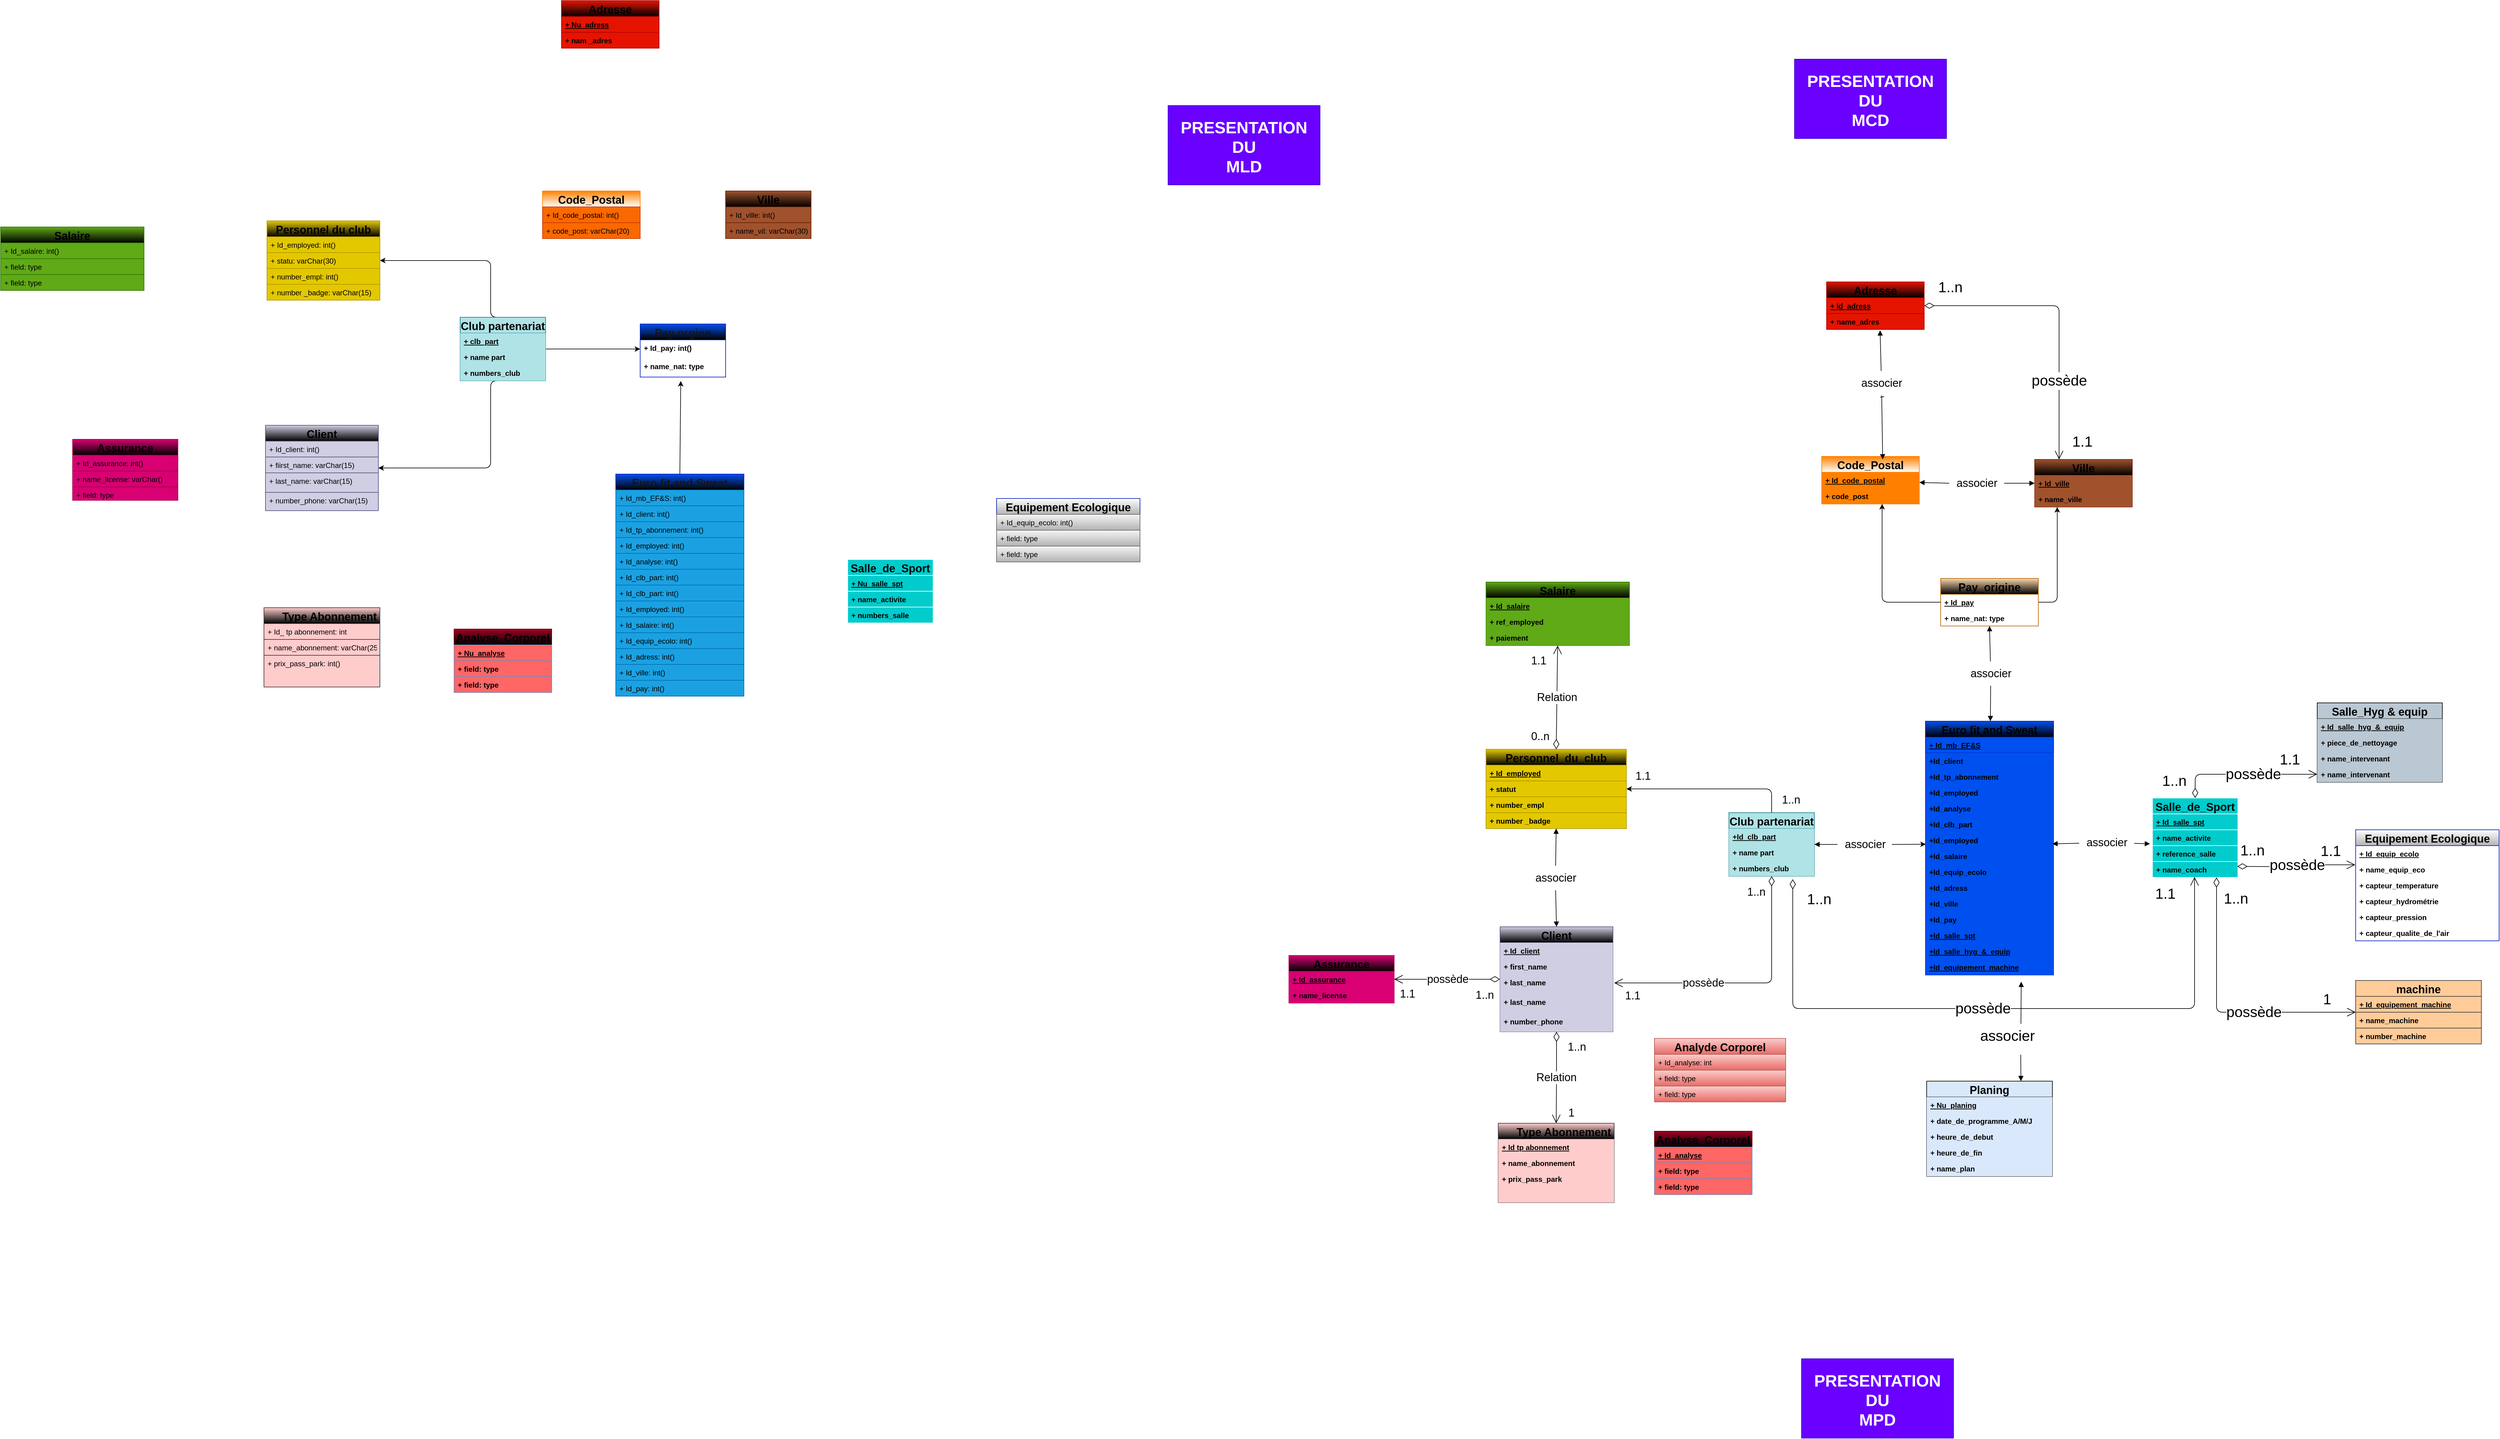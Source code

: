 <mxfile>
    <diagram id="oLC_K0nqYVuLTFGNbD8s" name="Page-1">
        <mxGraphModel dx="3960" dy="1648" grid="0" gridSize="10" guides="1" tooltips="1" connect="1" arrows="1" fold="1" page="0" pageScale="1" pageWidth="850" pageHeight="1100" background="#ffffff" math="0" shadow="0">
            <root>
                <mxCell id="0"/>
                <mxCell id="1" parent="0"/>
                <mxCell id="KbzezQl-0mzIbz8I_0Yq-6" value="     Type Abonnement" style="swimlane;fontStyle=1;childLayout=stackLayout;horizontal=1;startSize=26;fillColor=#FFCCCC;horizontalStack=0;resizeParent=1;resizeParentMax=0;resizeLast=0;collapsible=1;marginBottom=0;labelBackgroundColor=none;fontFamily=Helvetica;swimlaneFillColor=none;strokeColor=#36393d;align=center;fontSize=18;fontColor=#000000;gradientColor=default;" vertex="1" parent="1">
                    <mxGeometry x="-520" y="891" width="190" height="130" as="geometry"/>
                </mxCell>
                <mxCell id="KbzezQl-0mzIbz8I_0Yq-7" value="+ Id tp abonnement" style="text;strokeColor=none;fillColor=#FFCCCC;align=left;verticalAlign=top;spacingLeft=4;spacingRight=4;overflow=hidden;rotatable=0;points=[[0,0.5],[1,0.5]];portConstraint=eastwest;labelBackgroundColor=none;fontFamily=Helvetica;fontColor=#000000;fontStyle=5" vertex="1" parent="KbzezQl-0mzIbz8I_0Yq-6">
                    <mxGeometry y="26" width="190" height="26" as="geometry"/>
                </mxCell>
                <mxCell id="KbzezQl-0mzIbz8I_0Yq-8" value="+ name_abonnement" style="text;strokeColor=none;fillColor=#FFCCCC;align=left;verticalAlign=top;spacingLeft=4;spacingRight=4;overflow=hidden;rotatable=0;points=[[0,0.5],[1,0.5]];portConstraint=eastwest;labelBackgroundColor=none;fontFamily=Helvetica;fontColor=#000000;fontStyle=1" vertex="1" parent="KbzezQl-0mzIbz8I_0Yq-6">
                    <mxGeometry y="52" width="190" height="26" as="geometry"/>
                </mxCell>
                <mxCell id="KbzezQl-0mzIbz8I_0Yq-9" value="+ prix_pass_park" style="text;strokeColor=none;fillColor=#FFCCCC;align=left;verticalAlign=top;spacingLeft=4;spacingRight=4;overflow=hidden;rotatable=0;points=[[0,0.5],[1,0.5]];portConstraint=eastwest;labelBackgroundColor=none;fontFamily=Helvetica;fontColor=#000000;fontStyle=1" vertex="1" parent="KbzezQl-0mzIbz8I_0Yq-6">
                    <mxGeometry y="78" width="190" height="52" as="geometry"/>
                </mxCell>
                <mxCell id="NYr3Xp8N8OXyEZO5UGeA-161" style="edgeStyle=elbowEdgeStyle;elbow=vertical;html=1;shadow=0;labelBackgroundColor=#FFFFFF;strokeColor=#000000;fontFamily=Helvetica;fontSize=18;fontColor=#000000;exitX=0.5;exitY=0;exitDx=0;exitDy=0;entryX=1;entryY=0.5;entryDx=0;entryDy=0;" edge="1" parent="1" source="KbzezQl-0mzIbz8I_0Yq-10" target="KbzezQl-0mzIbz8I_0Yq-20">
                    <mxGeometry relative="1" as="geometry">
                        <mxPoint x="-303" y="313" as="targetPoint"/>
                        <mxPoint x="-161" y="410" as="sourcePoint"/>
                        <Array as="points">
                            <mxPoint x="-204" y="343"/>
                            <mxPoint x="-112" y="318"/>
                            <mxPoint x="-153" y="318"/>
                            <mxPoint x="-202" y="434"/>
                            <mxPoint x="-184" y="341"/>
                        </Array>
                    </mxGeometry>
                </mxCell>
                <mxCell id="KbzezQl-0mzIbz8I_0Yq-10" value="Club partenariat" style="swimlane;fontStyle=1;childLayout=stackLayout;horizontal=1;startSize=26;fillColor=#B0E3E6;horizontalStack=0;resizeParent=1;resizeParentMax=0;resizeLast=0;collapsible=1;marginBottom=0;labelBackgroundColor=none;fontFamily=Helvetica;swimlaneFillColor=none;strokeColor=#0e8088;fontSize=18;fontColor=#000000;" vertex="1" parent="1">
                    <mxGeometry x="-142" y="382" width="140" height="104" as="geometry"/>
                </mxCell>
                <mxCell id="KbzezQl-0mzIbz8I_0Yq-11" value="+Id_clb_part" style="text;strokeColor=none;fillColor=#B0E3E6;align=left;verticalAlign=top;spacingLeft=4;spacingRight=4;overflow=hidden;rotatable=0;points=[[0,0.5],[1,0.5]];portConstraint=eastwest;labelBackgroundColor=none;fontFamily=Helvetica;fontColor=#000000;fontStyle=5" vertex="1" parent="KbzezQl-0mzIbz8I_0Yq-10">
                    <mxGeometry y="26" width="140" height="26" as="geometry"/>
                </mxCell>
                <mxCell id="KbzezQl-0mzIbz8I_0Yq-12" value="+ name part" style="text;strokeColor=none;fillColor=#B0E3E6;align=left;verticalAlign=top;spacingLeft=4;spacingRight=4;overflow=hidden;rotatable=0;points=[[0,0.5],[1,0.5]];portConstraint=eastwest;labelBackgroundColor=none;fontFamily=Helvetica;fontColor=#000000;fontStyle=1" vertex="1" parent="KbzezQl-0mzIbz8I_0Yq-10">
                    <mxGeometry y="52" width="140" height="26" as="geometry"/>
                </mxCell>
                <mxCell id="KbzezQl-0mzIbz8I_0Yq-13" value="+ numbers_club" style="text;strokeColor=none;fillColor=#B0E3E6;align=left;verticalAlign=top;spacingLeft=4;spacingRight=4;overflow=hidden;rotatable=0;points=[[0,0.5],[1,0.5]];portConstraint=eastwest;labelBackgroundColor=none;fontFamily=Helvetica;fontColor=#000000;fontStyle=1" vertex="1" parent="KbzezQl-0mzIbz8I_0Yq-10">
                    <mxGeometry y="78" width="140" height="26" as="geometry"/>
                </mxCell>
                <mxCell id="KbzezQl-0mzIbz8I_0Yq-14" value="Analyse_Corporel" style="swimlane;fontStyle=1;childLayout=stackLayout;horizontal=1;startSize=26;fillColor=#a20025;horizontalStack=0;resizeParent=1;resizeParentMax=0;resizeLast=0;collapsible=1;marginBottom=0;labelBackgroundColor=none;fontFamily=Helvetica;fontColor=#000000;swimlaneFillColor=none;strokeColor=#6F0000;fontSize=18;gradientColor=default;" vertex="1" parent="1">
                    <mxGeometry x="-264" y="904" width="160" height="104" as="geometry"/>
                </mxCell>
                <mxCell id="KbzezQl-0mzIbz8I_0Yq-15" value="+ Id_analyse" style="text;strokeColor=#6c8ebf;fillColor=#FF6666;align=left;verticalAlign=top;spacingLeft=4;spacingRight=4;overflow=hidden;rotatable=0;points=[[0,0.5],[1,0.5]];portConstraint=eastwest;labelBackgroundColor=none;fontFamily=Helvetica;fontStyle=5" vertex="1" parent="KbzezQl-0mzIbz8I_0Yq-14">
                    <mxGeometry y="26" width="160" height="26" as="geometry"/>
                </mxCell>
                <mxCell id="KbzezQl-0mzIbz8I_0Yq-16" value="+ field: type" style="text;strokeColor=#6c8ebf;fillColor=#FF6666;align=left;verticalAlign=top;spacingLeft=4;spacingRight=4;overflow=hidden;rotatable=0;points=[[0,0.5],[1,0.5]];portConstraint=eastwest;labelBackgroundColor=none;fontFamily=Helvetica;fontStyle=1" vertex="1" parent="KbzezQl-0mzIbz8I_0Yq-14">
                    <mxGeometry y="52" width="160" height="26" as="geometry"/>
                </mxCell>
                <mxCell id="KbzezQl-0mzIbz8I_0Yq-17" value="+ field: type" style="text;strokeColor=#6c8ebf;fillColor=#FF6666;align=left;verticalAlign=top;spacingLeft=4;spacingRight=4;overflow=hidden;rotatable=0;points=[[0,0.5],[1,0.5]];portConstraint=eastwest;labelBackgroundColor=none;fontFamily=Helvetica;fontStyle=1" vertex="1" parent="KbzezQl-0mzIbz8I_0Yq-14">
                    <mxGeometry y="78" width="160" height="26" as="geometry"/>
                </mxCell>
                <mxCell id="KbzezQl-0mzIbz8I_0Yq-18" value="Personnel_du_club" style="swimlane;fontStyle=1;childLayout=stackLayout;horizontal=1;startSize=26;fillColor=#e3c800;horizontalStack=0;resizeParent=1;resizeParentMax=0;resizeLast=0;collapsible=1;marginBottom=0;labelBackgroundColor=none;fontFamily=Helvetica;swimlaneFillColor=none;strokeColor=#B09500;fontSize=18;fontColor=#000000;gradientColor=default;" vertex="1" parent="1">
                    <mxGeometry x="-540" y="278" width="230" height="130" as="geometry"/>
                </mxCell>
                <mxCell id="KbzezQl-0mzIbz8I_0Yq-19" value="+ Id_employed" style="text;strokeColor=#B09500;fillColor=#e3c800;align=left;verticalAlign=top;spacingLeft=4;spacingRight=4;overflow=hidden;rotatable=0;points=[[0,0.5],[1,0.5]];portConstraint=eastwest;labelBackgroundColor=none;fontFamily=Helvetica;fontColor=#000000;fontStyle=5" vertex="1" parent="KbzezQl-0mzIbz8I_0Yq-18">
                    <mxGeometry y="26" width="230" height="26" as="geometry"/>
                </mxCell>
                <mxCell id="KbzezQl-0mzIbz8I_0Yq-20" value="+ statut" style="text;strokeColor=#B09500;fillColor=#e3c800;align=left;verticalAlign=top;spacingLeft=4;spacingRight=4;overflow=hidden;rotatable=0;points=[[0,0.5],[1,0.5]];portConstraint=eastwest;labelBackgroundColor=none;fontFamily=Helvetica;fontColor=#000000;fontStyle=1" vertex="1" parent="KbzezQl-0mzIbz8I_0Yq-18">
                    <mxGeometry y="52" width="230" height="26" as="geometry"/>
                </mxCell>
                <mxCell id="KbzezQl-0mzIbz8I_0Yq-21" value="+ number_empl" style="text;strokeColor=#B09500;fillColor=#e3c800;align=left;verticalAlign=top;spacingLeft=4;spacingRight=4;overflow=hidden;rotatable=0;points=[[0,0.5],[1,0.5]];portConstraint=eastwest;labelBackgroundColor=none;fontFamily=Helvetica;fontColor=#000000;fontStyle=1" vertex="1" parent="KbzezQl-0mzIbz8I_0Yq-18">
                    <mxGeometry y="78" width="230" height="26" as="geometry"/>
                </mxCell>
                <mxCell id="KbzezQl-0mzIbz8I_0Yq-63" value="+ number _badge" style="text;strokeColor=#B09500;fillColor=#e3c800;align=left;verticalAlign=top;spacingLeft=4;spacingRight=4;overflow=hidden;rotatable=0;points=[[0,0.5],[1,0.5]];portConstraint=eastwest;labelBackgroundColor=none;fontFamily=Helvetica;fontColor=#000000;fontStyle=1" vertex="1" parent="KbzezQl-0mzIbz8I_0Yq-18">
                    <mxGeometry y="104" width="230" height="26" as="geometry"/>
                </mxCell>
                <mxCell id="KbzezQl-0mzIbz8I_0Yq-22" value="Salaire" style="swimlane;fontStyle=1;childLayout=stackLayout;horizontal=1;startSize=26;fillColor=#60A917;horizontalStack=0;resizeParent=1;resizeParentMax=0;resizeLast=0;collapsible=1;marginBottom=0;labelBackgroundColor=none;fontFamily=Helvetica;fontColor=#000000;swimlaneFillColor=none;strokeColor=#2D7600;fontSize=18;gradientColor=default;" vertex="1" parent="1">
                    <mxGeometry x="-540" y="4" width="235" height="104" as="geometry"/>
                </mxCell>
                <mxCell id="KbzezQl-0mzIbz8I_0Yq-23" value="+ Id_salaire" style="text;strokeColor=none;fillColor=#60A917;align=left;verticalAlign=top;spacingLeft=4;spacingRight=4;overflow=hidden;rotatable=0;points=[[0,0.5],[1,0.5]];portConstraint=eastwest;labelBackgroundColor=none;fontFamily=Helvetica;fontStyle=5;fontColor=#000000;" vertex="1" parent="KbzezQl-0mzIbz8I_0Yq-22">
                    <mxGeometry y="26" width="235" height="26" as="geometry"/>
                </mxCell>
                <mxCell id="KbzezQl-0mzIbz8I_0Yq-24" value="+ ref_employed" style="text;strokeColor=none;fillColor=#60A917;align=left;verticalAlign=top;spacingLeft=4;spacingRight=4;overflow=hidden;rotatable=0;points=[[0,0.5],[1,0.5]];portConstraint=eastwest;labelBackgroundColor=none;fontFamily=Helvetica;fontStyle=1;fontColor=#000000;" vertex="1" parent="KbzezQl-0mzIbz8I_0Yq-22">
                    <mxGeometry y="52" width="235" height="26" as="geometry"/>
                </mxCell>
                <mxCell id="KbzezQl-0mzIbz8I_0Yq-25" value="+ paiement" style="text;strokeColor=none;fillColor=#60A917;align=left;verticalAlign=top;spacingLeft=4;spacingRight=4;overflow=hidden;rotatable=0;points=[[0,0.5],[1,0.5]];portConstraint=eastwest;labelBackgroundColor=none;fontFamily=Helvetica;fontStyle=1;fontColor=#000000;" vertex="1" parent="KbzezQl-0mzIbz8I_0Yq-22">
                    <mxGeometry y="78" width="235" height="26" as="geometry"/>
                </mxCell>
                <mxCell id="KbzezQl-0mzIbz8I_0Yq-26" value="Equipement Ecologique" style="swimlane;fontStyle=1;childLayout=stackLayout;horizontal=1;startSize=26;fillColor=default;horizontalStack=0;resizeParent=1;resizeParentMax=0;resizeLast=0;collapsible=1;marginBottom=0;labelBackgroundColor=none;fontFamily=Helvetica;fontColor=#000000;swimlaneFillColor=none;strokeColor=#001DBC;gradientColor=#B3B3B3;fontSize=18;" vertex="1" parent="1">
                    <mxGeometry x="885" y="410" width="235" height="182" as="geometry"/>
                </mxCell>
                <mxCell id="KbzezQl-0mzIbz8I_0Yq-27" value="+ Id_equip_ecolo" style="text;strokeColor=none;fillColor=none;align=left;verticalAlign=top;spacingLeft=4;spacingRight=4;overflow=hidden;rotatable=0;points=[[0,0.5],[1,0.5]];portConstraint=eastwest;labelBackgroundColor=none;fontFamily=Helvetica;gradientColor=#b3b3b3;fontColor=#000000;fontStyle=5" vertex="1" parent="KbzezQl-0mzIbz8I_0Yq-26">
                    <mxGeometry y="26" width="235" height="26" as="geometry"/>
                </mxCell>
                <mxCell id="KbzezQl-0mzIbz8I_0Yq-203" value="+ name_equip_eco" style="text;strokeColor=none;fillColor=none;align=left;verticalAlign=top;spacingLeft=4;spacingRight=4;overflow=hidden;rotatable=0;points=[[0,0.5],[1,0.5]];portConstraint=eastwest;labelBackgroundColor=none;fontFamily=Helvetica;gradientColor=#b3b3b3;fontColor=#000000;fontStyle=1" vertex="1" parent="KbzezQl-0mzIbz8I_0Yq-26">
                    <mxGeometry y="52" width="235" height="26" as="geometry"/>
                </mxCell>
                <mxCell id="KbzezQl-0mzIbz8I_0Yq-215" value="+ capteur_temperature" style="text;strokeColor=none;fillColor=none;align=left;verticalAlign=top;spacingLeft=4;spacingRight=4;overflow=hidden;rotatable=0;points=[[0,0.5],[1,0.5]];portConstraint=eastwest;labelBackgroundColor=none;fontFamily=Helvetica;gradientColor=#b3b3b3;fontColor=#000000;fontStyle=1" vertex="1" parent="KbzezQl-0mzIbz8I_0Yq-26">
                    <mxGeometry y="78" width="235" height="26" as="geometry"/>
                </mxCell>
                <mxCell id="NYr3Xp8N8OXyEZO5UGeA-457" value="+ capteur_hydrométrie" style="text;strokeColor=none;fillColor=none;align=left;verticalAlign=top;spacingLeft=4;spacingRight=4;overflow=hidden;rotatable=0;points=[[0,0.5],[1,0.5]];portConstraint=eastwest;labelBackgroundColor=none;fontFamily=Helvetica;gradientColor=#b3b3b3;fontColor=#000000;fontStyle=1" vertex="1" parent="KbzezQl-0mzIbz8I_0Yq-26">
                    <mxGeometry y="104" width="235" height="26" as="geometry"/>
                </mxCell>
                <mxCell id="NYr3Xp8N8OXyEZO5UGeA-458" value="+ capteur_pression" style="text;strokeColor=none;fillColor=none;align=left;verticalAlign=top;spacingLeft=4;spacingRight=4;overflow=hidden;rotatable=0;points=[[0,0.5],[1,0.5]];portConstraint=eastwest;labelBackgroundColor=none;fontFamily=Helvetica;gradientColor=#b3b3b3;fontColor=#000000;fontStyle=1" vertex="1" parent="KbzezQl-0mzIbz8I_0Yq-26">
                    <mxGeometry y="130" width="235" height="26" as="geometry"/>
                </mxCell>
                <mxCell id="NYr3Xp8N8OXyEZO5UGeA-459" value="+ capteur_qualite_de_l'air" style="text;strokeColor=none;fillColor=none;align=left;verticalAlign=top;spacingLeft=4;spacingRight=4;overflow=hidden;rotatable=0;points=[[0,0.5],[1,0.5]];portConstraint=eastwest;labelBackgroundColor=none;fontFamily=Helvetica;gradientColor=#b3b3b3;fontColor=#000000;fontStyle=1" vertex="1" parent="KbzezQl-0mzIbz8I_0Yq-26">
                    <mxGeometry y="156" width="235" height="26" as="geometry"/>
                </mxCell>
                <mxCell id="KbzezQl-0mzIbz8I_0Yq-30" value="Ville" style="swimlane;fontStyle=1;childLayout=stackLayout;horizontal=1;startSize=26;fillColor=#A0522D;horizontalStack=0;resizeParent=1;resizeParentMax=0;resizeLast=0;collapsible=1;marginBottom=0;labelBackgroundColor=none;fontFamily=Helvetica;fontColor=#000000;swimlaneFillColor=none;strokeColor=#6D1F00;fontSize=18;gradientColor=default;" vertex="1" parent="1">
                    <mxGeometry x="359" y="-197" width="160" height="78" as="geometry"/>
                </mxCell>
                <mxCell id="KbzezQl-0mzIbz8I_0Yq-31" value="+ Id_ville" style="text;strokeColor=none;fillColor=#A0522D;align=left;verticalAlign=top;spacingLeft=4;spacingRight=4;overflow=hidden;rotatable=0;points=[[0,0.5],[1,0.5]];portConstraint=eastwest;labelBackgroundColor=none;fontFamily=Helvetica;fontColor=#000000;fontStyle=5" vertex="1" parent="KbzezQl-0mzIbz8I_0Yq-30">
                    <mxGeometry y="26" width="160" height="26" as="geometry"/>
                </mxCell>
                <mxCell id="KbzezQl-0mzIbz8I_0Yq-32" value="+ name_ville" style="text;strokeColor=none;fillColor=#A0522D;align=left;verticalAlign=top;spacingLeft=4;spacingRight=4;overflow=hidden;rotatable=0;points=[[0,0.5],[1,0.5]];portConstraint=eastwest;labelBackgroundColor=none;fontFamily=Helvetica;fontColor=#000000;fontStyle=1" vertex="1" parent="KbzezQl-0mzIbz8I_0Yq-30">
                    <mxGeometry y="52" width="160" height="26" as="geometry"/>
                </mxCell>
                <mxCell id="KbzezQl-0mzIbz8I_0Yq-34" value="Adresse" style="swimlane;fontStyle=1;childLayout=stackLayout;horizontal=1;startSize=26;fillColor=#e51400;horizontalStack=0;resizeParent=1;resizeParentMax=0;resizeLast=0;collapsible=1;marginBottom=0;labelBackgroundColor=none;fontFamily=Helvetica;swimlaneFillColor=none;strokeColor=#B20000;fontSize=18;fontColor=#000000;gradientColor=default;" vertex="1" parent="1">
                    <mxGeometry x="18" y="-488" width="160" height="78" as="geometry"/>
                </mxCell>
                <mxCell id="KbzezQl-0mzIbz8I_0Yq-35" value="+ Id_adress" style="text;strokeColor=#B20000;fillColor=#e51400;align=left;verticalAlign=top;spacingLeft=4;spacingRight=4;overflow=hidden;rotatable=0;points=[[0,0.5],[1,0.5]];portConstraint=eastwest;labelBackgroundColor=none;fontFamily=Helvetica;fontStyle=5;fontColor=#000000;" vertex="1" parent="KbzezQl-0mzIbz8I_0Yq-34">
                    <mxGeometry y="26" width="160" height="26" as="geometry"/>
                </mxCell>
                <mxCell id="KbzezQl-0mzIbz8I_0Yq-36" value="+ name_adres" style="text;strokeColor=#B20000;fillColor=#e51400;align=left;verticalAlign=top;spacingLeft=4;spacingRight=4;overflow=hidden;rotatable=0;points=[[0,0.5],[1,0.5]];portConstraint=eastwest;labelBackgroundColor=none;fontFamily=Helvetica;fontColor=#000000;fontStyle=1" vertex="1" parent="KbzezQl-0mzIbz8I_0Yq-34">
                    <mxGeometry y="52" width="160" height="26" as="geometry"/>
                </mxCell>
                <mxCell id="NYr3Xp8N8OXyEZO5UGeA-133" style="edgeStyle=elbowEdgeStyle;html=1;exitX=1;exitY=0.5;exitDx=0;exitDy=0;shadow=0;labelBackgroundColor=#FFFFFF;strokeColor=#000000;fontFamily=Helvetica;fontSize=18;fontColor=#000000;" edge="1" parent="1" source="KbzezQl-0mzIbz8I_0Yq-39" target="KbzezQl-0mzIbz8I_0Yq-32">
                    <mxGeometry relative="1" as="geometry">
                        <mxPoint x="558" y="-74.539" as="targetPoint"/>
                        <Array as="points">
                            <mxPoint x="396" y="-40"/>
                            <mxPoint x="437" y="-32"/>
                            <mxPoint x="558" y="-119"/>
                        </Array>
                    </mxGeometry>
                </mxCell>
                <mxCell id="KbzezQl-0mzIbz8I_0Yq-38" value="Pay_origine" style="swimlane;fontStyle=1;childLayout=stackLayout;horizontal=1;startSize=26;fillColor=#fad7ac;horizontalStack=0;resizeParent=1;resizeParentMax=0;resizeLast=0;collapsible=1;marginBottom=0;labelBackgroundColor=none;fontFamily=Helvetica;swimlaneFillColor=none;strokeColor=#b46504;fontSize=18;fontColor=#000000;gradientColor=default;" vertex="1" parent="1">
                    <mxGeometry x="205" y="-2" width="160" height="78" as="geometry"/>
                </mxCell>
                <mxCell id="KbzezQl-0mzIbz8I_0Yq-39" value="+ Id_pay" style="text;strokeColor=none;fillColor=none;align=left;verticalAlign=top;spacingLeft=4;spacingRight=4;overflow=hidden;rotatable=0;points=[[0,0.5],[1,0.5]];portConstraint=eastwest;labelBackgroundColor=none;fontFamily=Helvetica;fontColor=#000000;fontStyle=5" vertex="1" parent="KbzezQl-0mzIbz8I_0Yq-38">
                    <mxGeometry y="26" width="160" height="26" as="geometry"/>
                </mxCell>
                <mxCell id="KbzezQl-0mzIbz8I_0Yq-40" value="+ name_nat: type" style="text;strokeColor=none;fillColor=none;align=left;verticalAlign=top;spacingLeft=4;spacingRight=4;overflow=hidden;rotatable=0;points=[[0,0.5],[1,0.5]];portConstraint=eastwest;labelBackgroundColor=none;fontFamily=Helvetica;fontColor=#000000;fontStyle=1" vertex="1" parent="KbzezQl-0mzIbz8I_0Yq-38">
                    <mxGeometry y="52" width="160" height="26" as="geometry"/>
                </mxCell>
                <mxCell id="KbzezQl-0mzIbz8I_0Yq-42" value="Euro fit and Sweat" style="swimlane;fontStyle=1;childLayout=stackLayout;horizontal=1;startSize=26;fillColor=#0050ef;horizontalStack=0;resizeParent=1;resizeParentMax=0;resizeLast=0;collapsible=1;marginBottom=0;labelBackgroundColor=none;fontFamily=Helvetica;swimlaneFillColor=none;strokeColor=#001DBC;fontSize=18;fontColor=#000000;gradientColor=default;" vertex="1" parent="1">
                    <mxGeometry x="180" y="232" width="210" height="416" as="geometry"/>
                </mxCell>
                <mxCell id="KbzezQl-0mzIbz8I_0Yq-43" value="+ Id_mb_EF&amp;S" style="text;align=left;verticalAlign=top;spacingLeft=4;spacingRight=4;overflow=hidden;rotatable=0;points=[[0,0.5],[1,0.5]];portConstraint=eastwest;labelBackgroundColor=none;fontFamily=Helvetica;fillColor=#0050ef;strokeColor=#001DBC;fontStyle=5;fontColor=#000000;" vertex="1" parent="KbzezQl-0mzIbz8I_0Yq-42">
                    <mxGeometry y="26" width="210" height="26" as="geometry"/>
                </mxCell>
                <mxCell id="KbzezQl-0mzIbz8I_0Yq-56" value="+Id_client" style="text;align=left;verticalAlign=top;spacingLeft=4;spacingRight=4;overflow=hidden;rotatable=0;points=[[0,0.5],[1,0.5]];portConstraint=eastwest;labelBackgroundColor=none;fontFamily=Helvetica;labelBorderColor=none;fillColor=#0050ef;strokeColor=none;fontStyle=1;fontColor=#000000;" vertex="1" parent="KbzezQl-0mzIbz8I_0Yq-42">
                    <mxGeometry y="52" width="210" height="26" as="geometry"/>
                </mxCell>
                <mxCell id="KbzezQl-0mzIbz8I_0Yq-44" value="+Id_tp_abonnement" style="text;align=left;verticalAlign=top;spacingLeft=4;spacingRight=4;overflow=hidden;rotatable=0;points=[[0,0.5],[1,0.5]];portConstraint=eastwest;labelBackgroundColor=none;fontFamily=Helvetica;labelBorderColor=none;fillColor=#0050ef;strokeColor=none;fontStyle=1;fontColor=#000000;" vertex="1" parent="KbzezQl-0mzIbz8I_0Yq-42">
                    <mxGeometry y="78" width="210" height="26" as="geometry"/>
                </mxCell>
                <mxCell id="KbzezQl-0mzIbz8I_0Yq-45" value="+Id_employed" style="text;align=left;verticalAlign=top;spacingLeft=4;spacingRight=4;overflow=hidden;rotatable=0;points=[[0,0.5],[1,0.5]];portConstraint=eastwest;labelBackgroundColor=none;fontFamily=Helvetica;labelBorderColor=none;fillColor=#0050ef;strokeColor=none;fontStyle=1;fontColor=#000000;" vertex="1" parent="KbzezQl-0mzIbz8I_0Yq-42">
                    <mxGeometry y="104" width="210" height="26" as="geometry"/>
                </mxCell>
                <mxCell id="KbzezQl-0mzIbz8I_0Yq-55" value="+Id_analyse " style="text;align=left;verticalAlign=top;spacingLeft=4;spacingRight=4;overflow=hidden;rotatable=0;points=[[0,0.5],[1,0.5]];portConstraint=eastwest;labelBackgroundColor=none;fontFamily=Helvetica;labelBorderColor=none;fillColor=#0050ef;strokeColor=none;fontStyle=1;fontColor=#000000;" vertex="1" parent="KbzezQl-0mzIbz8I_0Yq-42">
                    <mxGeometry y="130" width="210" height="26" as="geometry"/>
                </mxCell>
                <mxCell id="KbzezQl-0mzIbz8I_0Yq-57" value="+Id_clb_part" style="text;align=left;verticalAlign=top;spacingLeft=4;spacingRight=4;overflow=hidden;rotatable=0;points=[[0,0.5],[1,0.5]];portConstraint=eastwest;labelBackgroundColor=none;fontFamily=Helvetica;labelBorderColor=none;fillColor=#0050ef;strokeColor=none;fontStyle=1;fontColor=#000000;" vertex="1" parent="KbzezQl-0mzIbz8I_0Yq-42">
                    <mxGeometry y="156" width="210" height="26" as="geometry"/>
                </mxCell>
                <mxCell id="KbzezQl-0mzIbz8I_0Yq-58" value="+Id_employed" style="text;align=left;verticalAlign=top;spacingLeft=4;spacingRight=4;overflow=hidden;rotatable=0;points=[[0,0.5],[1,0.5]];portConstraint=eastwest;labelBackgroundColor=none;fontFamily=Helvetica;labelBorderColor=none;fillColor=#0050ef;strokeColor=none;fontStyle=1;fontColor=#000000;" vertex="1" parent="KbzezQl-0mzIbz8I_0Yq-42">
                    <mxGeometry y="182" width="210" height="26" as="geometry"/>
                </mxCell>
                <mxCell id="KbzezQl-0mzIbz8I_0Yq-59" value="+Id_salaire" style="text;align=left;verticalAlign=top;spacingLeft=4;spacingRight=4;overflow=hidden;rotatable=0;points=[[0,0.5],[1,0.5]];portConstraint=eastwest;labelBackgroundColor=none;fontFamily=Helvetica;labelBorderColor=none;fillColor=#0050ef;strokeColor=none;fontStyle=1;fontColor=#000000;" vertex="1" parent="KbzezQl-0mzIbz8I_0Yq-42">
                    <mxGeometry y="208" width="210" height="26" as="geometry"/>
                </mxCell>
                <mxCell id="KbzezQl-0mzIbz8I_0Yq-60" value="+Id_equip_ecolo" style="text;align=left;verticalAlign=top;spacingLeft=4;spacingRight=4;overflow=hidden;rotatable=0;points=[[0,0.5],[1,0.5]];portConstraint=eastwest;labelBackgroundColor=none;fontFamily=Helvetica;labelBorderColor=none;fillColor=#0050ef;strokeColor=none;fontStyle=1;fontColor=#000000;" vertex="1" parent="KbzezQl-0mzIbz8I_0Yq-42">
                    <mxGeometry y="234" width="210" height="26" as="geometry"/>
                </mxCell>
                <mxCell id="KbzezQl-0mzIbz8I_0Yq-71" value="+Id_adress" style="text;align=left;verticalAlign=top;spacingLeft=4;spacingRight=4;overflow=hidden;rotatable=0;points=[[0,0.5],[1,0.5]];portConstraint=eastwest;labelBackgroundColor=none;fontFamily=Helvetica;labelBorderColor=none;fillColor=#0050ef;strokeColor=none;fontStyle=1;fontColor=#000000;" vertex="1" parent="KbzezQl-0mzIbz8I_0Yq-42">
                    <mxGeometry y="260" width="210" height="26" as="geometry"/>
                </mxCell>
                <mxCell id="KbzezQl-0mzIbz8I_0Yq-72" value="+Id_ville" style="text;align=left;verticalAlign=top;spacingLeft=4;spacingRight=4;overflow=hidden;rotatable=0;points=[[0,0.5],[1,0.5]];portConstraint=eastwest;labelBackgroundColor=none;fontFamily=Helvetica;labelBorderColor=none;fillColor=#0050ef;strokeColor=none;fontStyle=1;fontColor=#000000;" vertex="1" parent="KbzezQl-0mzIbz8I_0Yq-42">
                    <mxGeometry y="286" width="210" height="26" as="geometry"/>
                </mxCell>
                <mxCell id="KbzezQl-0mzIbz8I_0Yq-73" value="+Id_pay" style="text;align=left;verticalAlign=top;spacingLeft=4;spacingRight=4;overflow=hidden;rotatable=0;points=[[0,0.5],[1,0.5]];portConstraint=eastwest;labelBackgroundColor=none;fontFamily=Helvetica;labelBorderColor=none;fillColor=#0050ef;strokeColor=none;fontStyle=1;fontColor=#000000;" vertex="1" parent="KbzezQl-0mzIbz8I_0Yq-42">
                    <mxGeometry y="312" width="210" height="26" as="geometry"/>
                </mxCell>
                <mxCell id="NYr3Xp8N8OXyEZO5UGeA-417" value="+Id_salle_spt" style="text;fillColor=#0050ef;align=left;verticalAlign=top;spacingLeft=4;spacingRight=4;overflow=hidden;rotatable=0;points=[[0,0.5],[1,0.5]];portConstraint=eastwest;labelBackgroundColor=none;fontFamily=Helvetica;fontStyle=5;strokeColor=none;fontColor=#000000;" vertex="1" parent="KbzezQl-0mzIbz8I_0Yq-42">
                    <mxGeometry y="338" width="210" height="26" as="geometry"/>
                </mxCell>
                <mxCell id="NYr3Xp8N8OXyEZO5UGeA-418" value="+Id_salle_hyg_&amp;_equip" style="text;fillColor=#0050ef;align=left;verticalAlign=top;spacingLeft=4;spacingRight=4;overflow=hidden;rotatable=0;points=[[0,0.5],[1,0.5]];portConstraint=eastwest;labelBackgroundColor=none;fontFamily=Helvetica;fontStyle=5;strokeColor=none;fontColor=#000000;" vertex="1" parent="KbzezQl-0mzIbz8I_0Yq-42">
                    <mxGeometry y="364" width="210" height="26" as="geometry"/>
                </mxCell>
                <mxCell id="NYr3Xp8N8OXyEZO5UGeA-449" value="+Id_equipement_machine" style="text;fillColor=#0050ef;align=left;verticalAlign=top;spacingLeft=4;spacingRight=4;overflow=hidden;rotatable=0;points=[[0,0.5],[1,0.5]];portConstraint=eastwest;labelBackgroundColor=none;fontFamily=Helvetica;fontStyle=5;strokeColor=none;fontColor=#000000;" vertex="1" parent="KbzezQl-0mzIbz8I_0Yq-42">
                    <mxGeometry y="390" width="210" height="26" as="geometry"/>
                </mxCell>
                <mxCell id="KbzezQl-0mzIbz8I_0Yq-48" value="Client" style="swimlane;fontStyle=1;childLayout=stackLayout;horizontal=1;startSize=26;fillColor=#d0cee2;horizontalStack=0;resizeParent=1;resizeParentMax=0;resizeLast=0;collapsible=1;marginBottom=0;labelBackgroundColor=none;fontFamily=Helvetica;swimlaneFillColor=none;strokeColor=#56517e;fontSize=18;fontColor=#000000;gradientColor=default;" vertex="1" parent="1">
                    <mxGeometry x="-517" y="569" width="185" height="172" as="geometry"/>
                </mxCell>
                <mxCell id="KbzezQl-0mzIbz8I_0Yq-49" value="+ Id_client" style="text;strokeColor=none;fillColor=#d0cee2;align=left;verticalAlign=top;spacingLeft=4;spacingRight=4;overflow=hidden;rotatable=0;points=[[0,0.5],[1,0.5]];portConstraint=eastwest;labelBackgroundColor=none;fontFamily=Helvetica;fontColor=#000000;fontStyle=5" vertex="1" parent="KbzezQl-0mzIbz8I_0Yq-48">
                    <mxGeometry y="26" width="185" height="26" as="geometry"/>
                </mxCell>
                <mxCell id="KbzezQl-0mzIbz8I_0Yq-50" value="+ first_name" style="text;strokeColor=none;fillColor=#d0cee2;align=left;verticalAlign=top;spacingLeft=4;spacingRight=4;overflow=hidden;rotatable=0;points=[[0,0.5],[1,0.5]];portConstraint=eastwest;labelBackgroundColor=none;fontFamily=Helvetica;fontColor=#000000;fontStyle=1" vertex="1" parent="KbzezQl-0mzIbz8I_0Yq-48">
                    <mxGeometry y="52" width="185" height="26" as="geometry"/>
                </mxCell>
                <mxCell id="KbzezQl-0mzIbz8I_0Yq-51" value="+ last_name" style="text;strokeColor=none;fillColor=#d0cee2;align=left;verticalAlign=top;spacingLeft=4;spacingRight=4;overflow=hidden;rotatable=0;points=[[0,0.5],[1,0.5]];portConstraint=eastwest;labelBackgroundColor=none;fontFamily=Helvetica;fontColor=#000000;fontStyle=1" vertex="1" parent="KbzezQl-0mzIbz8I_0Yq-48">
                    <mxGeometry y="78" width="185" height="32" as="geometry"/>
                </mxCell>
                <mxCell id="KbzezQl-0mzIbz8I_0Yq-187" value="+ last_name" style="text;strokeColor=none;fillColor=#d0cee2;align=left;verticalAlign=top;spacingLeft=4;spacingRight=4;overflow=hidden;rotatable=0;points=[[0,0.5],[1,0.5]];portConstraint=eastwest;labelBackgroundColor=none;fontFamily=Helvetica;fontColor=#000000;fontStyle=1" vertex="1" parent="KbzezQl-0mzIbz8I_0Yq-48">
                    <mxGeometry y="110" width="185" height="32" as="geometry"/>
                </mxCell>
                <mxCell id="KbzezQl-0mzIbz8I_0Yq-61" value="+ number_phone" style="text;strokeColor=none;fillColor=#d0cee2;align=left;verticalAlign=top;spacingLeft=4;spacingRight=4;overflow=hidden;rotatable=0;points=[[0,0.5],[1,0.5]];portConstraint=eastwest;labelBackgroundColor=none;fontFamily=Helvetica;fontColor=#000000;fontStyle=1" vertex="1" parent="KbzezQl-0mzIbz8I_0Yq-48">
                    <mxGeometry y="142" width="185" height="30" as="geometry"/>
                </mxCell>
                <mxCell id="KbzezQl-0mzIbz8I_0Yq-207" style="edgeStyle=none;html=1;exitX=1;exitY=0.25;exitDx=0;exitDy=0;entryX=1;entryY=0.5;entryDx=0;entryDy=0;shadow=0;labelBackgroundColor=#FFFFFF;strokeColor=none;fontFamily=Helvetica;fontSize=18;fontColor=#000000;elbow=vertical;" edge="1" parent="KbzezQl-0mzIbz8I_0Yq-48" source="KbzezQl-0mzIbz8I_0Yq-48" target="KbzezQl-0mzIbz8I_0Yq-49">
                    <mxGeometry relative="1" as="geometry"/>
                </mxCell>
                <mxCell id="KbzezQl-0mzIbz8I_0Yq-64" value="Assurance" style="swimlane;fontStyle=1;childLayout=stackLayout;horizontal=1;startSize=26;fillColor=#D80073;horizontalStack=0;resizeParent=1;resizeParentMax=0;resizeLast=0;collapsible=1;marginBottom=0;labelBackgroundColor=none;fontFamily=Helvetica;fontColor=#000000;swimlaneFillColor=none;strokeColor=#A50040;fontSize=18;gradientColor=default;" vertex="1" parent="1">
                    <mxGeometry x="-863" y="616" width="172.5" height="78" as="geometry"/>
                </mxCell>
                <mxCell id="KbzezQl-0mzIbz8I_0Yq-65" value="+ Id_assurance" style="text;strokeColor=none;fillColor=#D80073;align=left;verticalAlign=top;spacingLeft=4;spacingRight=4;overflow=hidden;rotatable=0;points=[[0,0.5],[1,0.5]];portConstraint=eastwest;labelBackgroundColor=none;fontFamily=Helvetica;fontStyle=5;fontColor=#000000;" vertex="1" parent="KbzezQl-0mzIbz8I_0Yq-64">
                    <mxGeometry y="26" width="172.5" height="26" as="geometry"/>
                </mxCell>
                <mxCell id="KbzezQl-0mzIbz8I_0Yq-66" value="+ name_license" style="text;strokeColor=none;fillColor=#D80073;align=left;verticalAlign=top;spacingLeft=4;spacingRight=4;overflow=hidden;rotatable=0;points=[[0,0.5],[1,0.5]];portConstraint=eastwest;labelBackgroundColor=none;fontFamily=Helvetica;fontStyle=1;fontColor=#000000;" vertex="1" parent="KbzezQl-0mzIbz8I_0Yq-64">
                    <mxGeometry y="52" width="172.5" height="26" as="geometry"/>
                </mxCell>
                <mxCell id="KbzezQl-0mzIbz8I_0Yq-68" value="Code_Postal" style="swimlane;fontStyle=1;childLayout=stackLayout;horizontal=1;startSize=26;fillColor=#FF8000;horizontalStack=0;resizeParent=1;resizeParentMax=0;resizeLast=0;collapsible=1;marginBottom=0;labelBackgroundColor=none;fontFamily=Helvetica;swimlaneFillColor=none;strokeColor=#FF8000;fontSize=18;gradientColor=#FFFFFF;fontColor=#000000;" vertex="1" parent="1">
                    <mxGeometry x="10" y="-202" width="160" height="78" as="geometry"/>
                </mxCell>
                <mxCell id="KbzezQl-0mzIbz8I_0Yq-69" value="+ Id_code_postal" style="text;strokeColor=none;fillColor=#FF8000;align=left;verticalAlign=top;spacingLeft=4;spacingRight=4;overflow=hidden;rotatable=0;points=[[0,0.5],[1,0.5]];portConstraint=eastwest;labelBackgroundColor=none;fontFamily=Helvetica;fontColor=#000000;fontStyle=5" vertex="1" parent="KbzezQl-0mzIbz8I_0Yq-68">
                    <mxGeometry y="26" width="160" height="26" as="geometry"/>
                </mxCell>
                <mxCell id="KbzezQl-0mzIbz8I_0Yq-70" value="+ code_post" style="text;strokeColor=none;fillColor=#FF8000;align=left;verticalAlign=top;spacingLeft=4;spacingRight=4;overflow=hidden;rotatable=0;points=[[0,0.5],[1,0.5]];portConstraint=eastwest;labelBackgroundColor=none;fontFamily=Helvetica;fontColor=#000000;fontStyle=1" vertex="1" parent="KbzezQl-0mzIbz8I_0Yq-68">
                    <mxGeometry y="52" width="160" height="26" as="geometry"/>
                </mxCell>
                <mxCell id="KbzezQl-0mzIbz8I_0Yq-208" value="" style="endArrow=block;startArrow=none;endFill=1;startFill=1;html=1;fontFamily=Helvetica;fontSize=18;fontColor=default;elbow=vertical;strokeColor=#000000;" edge="1" parent="1" source="KbzezQl-0mzIbz8I_0Yq-198" target="KbzezQl-0mzIbz8I_0Yq-42">
                    <mxGeometry width="160" relative="1" as="geometry">
                        <mxPoint x="285" y="76" as="sourcePoint"/>
                        <mxPoint x="380" y="172" as="targetPoint"/>
                    </mxGeometry>
                </mxCell>
                <mxCell id="KbzezQl-0mzIbz8I_0Yq-213" value="" style="endArrow=block;startArrow=none;endFill=1;startFill=1;html=1;shadow=0;labelBackgroundColor=#FFFFFF;strokeColor=#000000;fontFamily=Helvetica;fontSize=18;fontColor=#000000;" edge="1" parent="1" source="NYr3Xp8N8OXyEZO5UGeA-153">
                    <mxGeometry width="160" relative="1" as="geometry">
                        <mxPoint x="176" y="-342" as="sourcePoint"/>
                        <mxPoint x="110" y="-197" as="targetPoint"/>
                    </mxGeometry>
                </mxCell>
                <mxCell id="NYr3Xp8N8OXyEZO5UGeA-135" style="edgeStyle=elbowEdgeStyle;html=1;exitX=0;exitY=0.5;exitDx=0;exitDy=0;shadow=0;labelBackgroundColor=#FFFFFF;strokeColor=#000000;fontFamily=Helvetica;fontSize=18;fontColor=#000000;" edge="1" parent="1" source="KbzezQl-0mzIbz8I_0Yq-39">
                    <mxGeometry relative="1" as="geometry">
                        <mxPoint x="109" y="-124" as="targetPoint"/>
                        <Array as="points">
                            <mxPoint x="109" y="-42"/>
                            <mxPoint x="90" y="-46"/>
                            <mxPoint x="105" y="-25"/>
                        </Array>
                    </mxGeometry>
                </mxCell>
                <mxCell id="NYr3Xp8N8OXyEZO5UGeA-142" value="Relation" style="endArrow=open;html=1;endSize=12;startArrow=diamondThin;startSize=14;startFill=0;edgeStyle=orthogonalEdgeStyle;shadow=0;labelBackgroundColor=#FFFFFF;strokeColor=#000000;fontFamily=Helvetica;fontSize=18;fontColor=#000000;exitX=0.5;exitY=1;exitDx=0;exitDy=0;entryX=0.5;entryY=0;entryDx=0;entryDy=0;" edge="1" parent="1" source="KbzezQl-0mzIbz8I_0Yq-48" target="KbzezQl-0mzIbz8I_0Yq-6">
                    <mxGeometry relative="1" as="geometry">
                        <mxPoint x="-500" y="803" as="sourcePoint"/>
                        <mxPoint x="-340" y="803" as="targetPoint"/>
                        <Array as="points"/>
                    </mxGeometry>
                </mxCell>
                <mxCell id="NYr3Xp8N8OXyEZO5UGeA-143" value="1..n" style="edgeLabel;resizable=0;html=1;align=left;verticalAlign=top;labelBackgroundColor=none;labelBorderColor=none;strokeColor=#A50040;fontFamily=Helvetica;fontSize=18;fontColor=#000000;fillColor=#D80073;gradientColor=default;" connectable="0" vertex="1" parent="NYr3Xp8N8OXyEZO5UGeA-142">
                    <mxGeometry x="-1" relative="1" as="geometry">
                        <mxPoint x="16" y="8" as="offset"/>
                    </mxGeometry>
                </mxCell>
                <mxCell id="NYr3Xp8N8OXyEZO5UGeA-144" value="1" style="edgeLabel;resizable=0;html=1;align=right;verticalAlign=top;labelBackgroundColor=none;labelBorderColor=none;strokeColor=#A50040;fontFamily=Helvetica;fontSize=18;fontColor=#000000;fillColor=#D80073;gradientColor=default;" connectable="0" vertex="1" parent="NYr3Xp8N8OXyEZO5UGeA-142">
                    <mxGeometry x="1" relative="1" as="geometry">
                        <mxPoint x="30" y="-34" as="offset"/>
                    </mxGeometry>
                </mxCell>
                <mxCell id="NYr3Xp8N8OXyEZO5UGeA-149" value="" style="endArrow=none;startArrow=block;endFill=1;startFill=1;html=1;shadow=0;labelBackgroundColor=#FFFFFF;strokeColor=#000000;fontFamily=Helvetica;fontSize=18;fontColor=#000000;exitX=1;exitY=0.5;exitDx=0;exitDy=0;" edge="1" parent="1" source="KbzezQl-0mzIbz8I_0Yq-10" target="KbzezQl-0mzIbz8I_0Yq-110">
                    <mxGeometry width="160" relative="1" as="geometry">
                        <mxPoint x="-2" y="434" as="sourcePoint"/>
                        <mxPoint x="181" y="437" as="targetPoint"/>
                    </mxGeometry>
                </mxCell>
                <mxCell id="NYr3Xp8N8OXyEZO5UGeA-151" value="" style="edgeStyle=none;html=1;shadow=0;labelBackgroundColor=#FFFFFF;strokeColor=#000000;fontFamily=Helvetica;fontSize=18;fontColor=#000000;entryX=0.003;entryY=0.759;entryDx=0;entryDy=0;entryPerimeter=0;" edge="1" parent="1">
                    <mxGeometry relative="1" as="geometry">
                        <mxPoint x="125" y="434" as="sourcePoint"/>
                        <mxPoint x="180.63" y="433.734" as="targetPoint"/>
                    </mxGeometry>
                </mxCell>
                <mxCell id="KbzezQl-0mzIbz8I_0Yq-110" value="associer" style="text;html=1;align=center;verticalAlign=middle;resizable=0;points=[];autosize=1;strokeColor=none;fillColor=none;fontSize=18;fontFamily=Helvetica;fontColor=#000000;labelBackgroundColor=none;" vertex="1" parent="1">
                    <mxGeometry x="36" y="414" width="90" height="40" as="geometry"/>
                </mxCell>
                <mxCell id="NYr3Xp8N8OXyEZO5UGeA-152" value="" style="endArrow=none;startArrow=block;endFill=1;startFill=1;html=1;fontFamily=Helvetica;fontSize=18;fontColor=default;elbow=vertical;strokeColor=#000000;" edge="1" parent="1" target="KbzezQl-0mzIbz8I_0Yq-198">
                    <mxGeometry width="160" relative="1" as="geometry">
                        <mxPoint x="285" y="76" as="sourcePoint"/>
                        <mxPoint x="285" y="232" as="targetPoint"/>
                    </mxGeometry>
                </mxCell>
                <mxCell id="KbzezQl-0mzIbz8I_0Yq-198" value="associer" style="text;html=1;align=center;verticalAlign=middle;resizable=0;points=[];autosize=1;strokeColor=none;fillColor=none;fontSize=18;fontFamily=Helvetica;fontColor=#000000;labelBackgroundColor=none;" vertex="1" parent="1">
                    <mxGeometry x="242" y="134" width="90" height="40" as="geometry"/>
                </mxCell>
                <mxCell id="NYr3Xp8N8OXyEZO5UGeA-155" value="" style="endArrow=none;startArrow=none;endFill=1;startFill=1;html=1;shadow=0;labelBackgroundColor=#FFFFFF;strokeColor=#000000;fontFamily=Helvetica;fontSize=18;fontColor=#000000;exitX=0.548;exitY=1.052;exitDx=0;exitDy=0;exitPerimeter=0;" edge="1" parent="1" source="NYr3Xp8N8OXyEZO5UGeA-153">
                    <mxGeometry width="160" relative="1" as="geometry">
                        <mxPoint x="176" y="-342" as="sourcePoint"/>
                        <mxPoint x="106" y="-299" as="targetPoint"/>
                    </mxGeometry>
                </mxCell>
                <mxCell id="NYr3Xp8N8OXyEZO5UGeA-159" value="" style="endArrow=block;startArrow=none;endFill=1;startFill=1;html=1;shadow=0;labelBackgroundColor=#FFFFFF;strokeColor=#000000;fontFamily=Helvetica;fontSize=18;fontColor=#000000;entryX=0;entryY=0.5;entryDx=0;entryDy=0;" edge="1" parent="1" source="NYr3Xp8N8OXyEZO5UGeA-158" target="KbzezQl-0mzIbz8I_0Yq-30">
                    <mxGeometry width="160" relative="1" as="geometry">
                        <mxPoint x="170" y="-159.25" as="sourcePoint"/>
                        <mxPoint x="330" y="-159.25" as="targetPoint"/>
                    </mxGeometry>
                </mxCell>
                <mxCell id="NYr3Xp8N8OXyEZO5UGeA-160" value="" style="endArrow=none;startArrow=block;endFill=1;startFill=1;html=1;shadow=0;labelBackgroundColor=#FFFFFF;strokeColor=#000000;fontFamily=Helvetica;fontSize=18;fontColor=#000000;entryX=0;entryY=0.5;entryDx=0;entryDy=0;" edge="1" parent="1" target="NYr3Xp8N8OXyEZO5UGeA-158">
                    <mxGeometry width="160" relative="1" as="geometry">
                        <mxPoint x="170" y="-159.25" as="sourcePoint"/>
                        <mxPoint x="359.0" y="-158" as="targetPoint"/>
                    </mxGeometry>
                </mxCell>
                <mxCell id="NYr3Xp8N8OXyEZO5UGeA-158" value="associer" style="text;html=1;align=center;verticalAlign=middle;resizable=0;points=[];autosize=1;strokeColor=none;fillColor=none;fontSize=18;fontFamily=Helvetica;fontColor=#000000;labelBackgroundColor=none;" vertex="1" parent="1">
                    <mxGeometry x="219" y="-178" width="90" height="40" as="geometry"/>
                </mxCell>
                <mxCell id="NYr3Xp8N8OXyEZO5UGeA-163" value="" style="endArrow=block;startArrow=none;endFill=1;startFill=1;html=1;shadow=0;labelBackgroundColor=#FFFFFF;strokeColor=#000000;fontFamily=Helvetica;fontSize=18;fontColor=#000000;elbow=vertical;exitX=0.5;exitY=1;exitDx=0;exitDy=0;entryX=0.5;entryY=0;entryDx=0;entryDy=0;" edge="1" parent="1" source="KbzezQl-0mzIbz8I_0Yq-197" target="KbzezQl-0mzIbz8I_0Yq-48">
                    <mxGeometry width="160" relative="1" as="geometry">
                        <mxPoint x="-513" y="499" as="sourcePoint"/>
                        <mxPoint x="-353" y="499" as="targetPoint"/>
                    </mxGeometry>
                </mxCell>
                <mxCell id="NYr3Xp8N8OXyEZO5UGeA-164" value="" style="endArrow=none;startArrow=block;endFill=1;startFill=1;html=1;shadow=0;labelBackgroundColor=#FFFFFF;strokeColor=#000000;fontFamily=Helvetica;fontSize=18;fontColor=#000000;elbow=vertical;exitX=0.5;exitY=1;exitDx=0;exitDy=0;entryX=0.5;entryY=0;entryDx=0;entryDy=0;" edge="1" parent="1" source="KbzezQl-0mzIbz8I_0Yq-18" target="KbzezQl-0mzIbz8I_0Yq-197">
                    <mxGeometry width="160" relative="1" as="geometry">
                        <mxPoint x="-425" y="408" as="sourcePoint"/>
                        <mxPoint x="-424.5" y="569" as="targetPoint"/>
                    </mxGeometry>
                </mxCell>
                <mxCell id="KbzezQl-0mzIbz8I_0Yq-197" value="associer" style="text;html=1;align=center;verticalAlign=middle;resizable=0;points=[];autosize=1;strokeColor=none;fillColor=none;fontSize=18;fontFamily=Helvetica;fontColor=#000000;labelBackgroundColor=none;" vertex="1" parent="1">
                    <mxGeometry x="-471" y="469" width="90" height="40" as="geometry"/>
                </mxCell>
                <mxCell id="NYr3Xp8N8OXyEZO5UGeA-165" value="Relation" style="endArrow=open;html=1;endSize=12;startArrow=diamondThin;startSize=14;startFill=0;shadow=0;labelBackgroundColor=#FFFFFF;strokeColor=#000000;fontFamily=Helvetica;fontSize=18;fontColor=#000000;elbow=vertical;exitX=0.5;exitY=0;exitDx=0;exitDy=0;" edge="1" parent="1" source="KbzezQl-0mzIbz8I_0Yq-18" target="KbzezQl-0mzIbz8I_0Yq-25">
                    <mxGeometry relative="1" as="geometry">
                        <mxPoint x="-492" y="182" as="sourcePoint"/>
                        <mxPoint x="-332" y="182" as="targetPoint"/>
                    </mxGeometry>
                </mxCell>
                <mxCell id="NYr3Xp8N8OXyEZO5UGeA-166" value="0..n" style="edgeLabel;resizable=0;html=1;align=left;verticalAlign=top;labelBackgroundColor=none;labelBorderColor=none;strokeColor=#A50040;fontFamily=Helvetica;fontSize=18;fontColor=#000000;fillColor=#D80073;gradientColor=default;" connectable="0" vertex="1" parent="NYr3Xp8N8OXyEZO5UGeA-165">
                    <mxGeometry x="-1" relative="1" as="geometry">
                        <mxPoint x="-43" y="-38" as="offset"/>
                    </mxGeometry>
                </mxCell>
                <mxCell id="NYr3Xp8N8OXyEZO5UGeA-167" value="1.1" style="edgeLabel;resizable=0;html=1;align=right;verticalAlign=top;labelBackgroundColor=none;labelBorderColor=none;strokeColor=#A50040;fontFamily=Helvetica;fontSize=18;fontColor=#000000;fillColor=#D80073;gradientColor=default;" connectable="0" vertex="1" parent="NYr3Xp8N8OXyEZO5UGeA-165">
                    <mxGeometry x="1" relative="1" as="geometry">
                        <mxPoint x="-18" y="8" as="offset"/>
                    </mxGeometry>
                </mxCell>
                <mxCell id="NYr3Xp8N8OXyEZO5UGeA-252" value="1.1" style="edgeLabel;resizable=0;html=1;align=right;verticalAlign=top;labelBackgroundColor=none;labelBorderColor=none;strokeColor=#A50040;fontFamily=Helvetica;fontSize=18;fontColor=#000000;fillColor=#D80073;gradientColor=default;" connectable="0" vertex="1" parent="NYr3Xp8N8OXyEZO5UGeA-165">
                    <mxGeometry x="1" relative="1" as="geometry">
                        <mxPoint x="153" y="197" as="offset"/>
                    </mxGeometry>
                </mxCell>
                <mxCell id="NYr3Xp8N8OXyEZO5UGeA-253" value="1..n" style="edgeLabel;resizable=0;html=1;align=left;verticalAlign=top;labelBackgroundColor=none;labelBorderColor=none;strokeColor=#A50040;fontFamily=Helvetica;fontSize=18;fontColor=#000000;fillColor=#D80073;gradientColor=default;" connectable="0" vertex="1" parent="NYr3Xp8N8OXyEZO5UGeA-165">
                    <mxGeometry x="-1" relative="1" as="geometry">
                        <mxPoint x="368" y="66" as="offset"/>
                    </mxGeometry>
                </mxCell>
                <mxCell id="NYr3Xp8N8OXyEZO5UGeA-168" value="possède" style="endArrow=open;html=1;endSize=12;startArrow=diamondThin;startSize=14;startFill=0;edgeStyle=orthogonalEdgeStyle;shadow=0;labelBackgroundColor=#FFFFFF;strokeColor=#000000;fontFamily=Helvetica;fontSize=18;fontColor=#000000;elbow=vertical;exitX=0;exitY=0.5;exitDx=0;exitDy=0;entryX=1;entryY=0.5;entryDx=0;entryDy=0;" edge="1" parent="1" source="KbzezQl-0mzIbz8I_0Yq-48" target="KbzezQl-0mzIbz8I_0Yq-64">
                    <mxGeometry x="-0.02" relative="1" as="geometry">
                        <mxPoint x="-708" y="731" as="sourcePoint"/>
                        <mxPoint x="-548" y="731" as="targetPoint"/>
                        <mxPoint x="-1" as="offset"/>
                    </mxGeometry>
                </mxCell>
                <mxCell id="NYr3Xp8N8OXyEZO5UGeA-169" value="1..n" style="edgeLabel;resizable=0;html=1;align=left;verticalAlign=top;labelBackgroundColor=none;labelBorderColor=none;strokeColor=#A50040;fontFamily=Helvetica;fontSize=18;fontColor=#000000;fillColor=#D80073;gradientColor=default;" connectable="0" vertex="1" parent="NYr3Xp8N8OXyEZO5UGeA-168">
                    <mxGeometry x="-1" relative="1" as="geometry">
                        <mxPoint x="-42" y="9" as="offset"/>
                    </mxGeometry>
                </mxCell>
                <mxCell id="NYr3Xp8N8OXyEZO5UGeA-170" value="1.1" style="edgeLabel;resizable=0;html=1;align=right;verticalAlign=top;labelBackgroundColor=none;labelBorderColor=none;strokeColor=#A50040;fontFamily=Helvetica;fontSize=18;fontColor=#000000;fillColor=#D80073;gradientColor=default;" connectable="0" vertex="1" parent="NYr3Xp8N8OXyEZO5UGeA-168">
                    <mxGeometry x="1" relative="1" as="geometry">
                        <mxPoint x="35" y="7" as="offset"/>
                    </mxGeometry>
                </mxCell>
                <mxCell id="NYr3Xp8N8OXyEZO5UGeA-234" style="edgeStyle=none;html=1;exitX=0.5;exitY=0;exitDx=0;exitDy=0;entryX=0.475;entryY=1.208;entryDx=0;entryDy=0;entryPerimeter=0;shadow=0;labelBackgroundColor=#FFFFFF;strokeColor=#000000;fontFamily=Helvetica;fontSize=18;fontColor=#000000;elbow=vertical;" edge="1" parent="1" source="NYr3Xp8N8OXyEZO5UGeA-171" target="NYr3Xp8N8OXyEZO5UGeA-220">
                    <mxGeometry relative="1" as="geometry"/>
                </mxCell>
                <mxCell id="NYr3Xp8N8OXyEZO5UGeA-171" value="Euro fit and Sweat" style="swimlane;fontStyle=1;childLayout=stackLayout;horizontal=1;startSize=26;fillColor=#0050ef;horizontalStack=0;resizeParent=1;resizeParentMax=0;resizeLast=0;collapsible=1;marginBottom=0;labelBackgroundColor=none;fontFamily=Helvetica;fontColor=#151415;swimlaneFillColor=none;strokeColor=#001DBC;gradientColor=default;fontSize=18;" vertex="1" parent="1">
                    <mxGeometry x="-1966" y="-173" width="210" height="364" as="geometry"/>
                </mxCell>
                <mxCell id="NYr3Xp8N8OXyEZO5UGeA-172" value="+ Id_mb_EF&amp;S: int()" style="text;align=left;verticalAlign=top;spacingLeft=4;spacingRight=4;overflow=hidden;rotatable=0;points=[[0,0.5],[1,0.5]];portConstraint=eastwest;labelBackgroundColor=none;fontFamily=Helvetica;fillColor=#1ba1e2;strokeColor=#006EAF;fontColor=#000000;" vertex="1" parent="NYr3Xp8N8OXyEZO5UGeA-171">
                    <mxGeometry y="26" width="210" height="26" as="geometry"/>
                </mxCell>
                <mxCell id="NYr3Xp8N8OXyEZO5UGeA-173" value="+ Id_client: int()" style="text;align=left;verticalAlign=top;spacingLeft=4;spacingRight=4;overflow=hidden;rotatable=0;points=[[0,0.5],[1,0.5]];portConstraint=eastwest;labelBackgroundColor=none;fontFamily=Helvetica;labelBorderColor=none;fillColor=#1ba1e2;strokeColor=#006EAF;fontColor=#000000;" vertex="1" parent="NYr3Xp8N8OXyEZO5UGeA-171">
                    <mxGeometry y="52" width="210" height="26" as="geometry"/>
                </mxCell>
                <mxCell id="NYr3Xp8N8OXyEZO5UGeA-174" value="+ Id_tp_abonnement: int()" style="text;align=left;verticalAlign=top;spacingLeft=4;spacingRight=4;overflow=hidden;rotatable=0;points=[[0,0.5],[1,0.5]];portConstraint=eastwest;labelBackgroundColor=none;fontFamily=Helvetica;labelBorderColor=none;fillColor=#1ba1e2;strokeColor=#006EAF;fontColor=#000000;" vertex="1" parent="NYr3Xp8N8OXyEZO5UGeA-171">
                    <mxGeometry y="78" width="210" height="26" as="geometry"/>
                </mxCell>
                <mxCell id="NYr3Xp8N8OXyEZO5UGeA-175" value="+ Id_employed: int()" style="text;align=left;verticalAlign=top;spacingLeft=4;spacingRight=4;overflow=hidden;rotatable=0;points=[[0,0.5],[1,0.5]];portConstraint=eastwest;labelBackgroundColor=none;fontFamily=Helvetica;labelBorderColor=none;fillColor=#1ba1e2;strokeColor=#006EAF;fontColor=#000000;" vertex="1" parent="NYr3Xp8N8OXyEZO5UGeA-171">
                    <mxGeometry y="104" width="210" height="26" as="geometry"/>
                </mxCell>
                <mxCell id="NYr3Xp8N8OXyEZO5UGeA-176" value="+ Id_analyse: int() " style="text;align=left;verticalAlign=top;spacingLeft=4;spacingRight=4;overflow=hidden;rotatable=0;points=[[0,0.5],[1,0.5]];portConstraint=eastwest;labelBackgroundColor=none;fontFamily=Helvetica;labelBorderColor=none;fillColor=#1ba1e2;strokeColor=#006EAF;fontColor=#000000;" vertex="1" parent="NYr3Xp8N8OXyEZO5UGeA-171">
                    <mxGeometry y="130" width="210" height="26" as="geometry"/>
                </mxCell>
                <mxCell id="NYr3Xp8N8OXyEZO5UGeA-177" value="+ Id_clb_part: int()" style="text;align=left;verticalAlign=top;spacingLeft=4;spacingRight=4;overflow=hidden;rotatable=0;points=[[0,0.5],[1,0.5]];portConstraint=eastwest;labelBackgroundColor=none;fontFamily=Helvetica;labelBorderColor=none;fillColor=#1ba1e2;strokeColor=#006EAF;fontColor=#000000;" vertex="1" parent="NYr3Xp8N8OXyEZO5UGeA-171">
                    <mxGeometry y="156" width="210" height="26" as="geometry"/>
                </mxCell>
                <mxCell id="NYr3Xp8N8OXyEZO5UGeA-178" value="+ Id_clb_part: int()" style="text;align=left;verticalAlign=top;spacingLeft=4;spacingRight=4;overflow=hidden;rotatable=0;points=[[0,0.5],[1,0.5]];portConstraint=eastwest;labelBackgroundColor=none;fontFamily=Helvetica;labelBorderColor=none;fillColor=#1ba1e2;strokeColor=#006EAF;fontColor=#000000;" vertex="1" parent="NYr3Xp8N8OXyEZO5UGeA-171">
                    <mxGeometry y="182" width="210" height="26" as="geometry"/>
                </mxCell>
                <mxCell id="NYr3Xp8N8OXyEZO5UGeA-179" value="+ Id_employed: int()" style="text;align=left;verticalAlign=top;spacingLeft=4;spacingRight=4;overflow=hidden;rotatable=0;points=[[0,0.5],[1,0.5]];portConstraint=eastwest;labelBackgroundColor=none;fontFamily=Helvetica;labelBorderColor=none;fillColor=#1ba1e2;strokeColor=#006EAF;fontColor=#000000;" vertex="1" parent="NYr3Xp8N8OXyEZO5UGeA-171">
                    <mxGeometry y="208" width="210" height="26" as="geometry"/>
                </mxCell>
                <mxCell id="NYr3Xp8N8OXyEZO5UGeA-180" value="+ Id_salaire: int()" style="text;align=left;verticalAlign=top;spacingLeft=4;spacingRight=4;overflow=hidden;rotatable=0;points=[[0,0.5],[1,0.5]];portConstraint=eastwest;labelBackgroundColor=none;fontFamily=Helvetica;labelBorderColor=none;fillColor=#1ba1e2;strokeColor=#006EAF;fontColor=#000000;" vertex="1" parent="NYr3Xp8N8OXyEZO5UGeA-171">
                    <mxGeometry y="234" width="210" height="26" as="geometry"/>
                </mxCell>
                <mxCell id="NYr3Xp8N8OXyEZO5UGeA-181" value="+ Id_equip_ecolo: int()" style="text;align=left;verticalAlign=top;spacingLeft=4;spacingRight=4;overflow=hidden;rotatable=0;points=[[0,0.5],[1,0.5]];portConstraint=eastwest;labelBackgroundColor=none;fontFamily=Helvetica;labelBorderColor=none;fillColor=#1ba1e2;strokeColor=#006EAF;fontColor=#000000;" vertex="1" parent="NYr3Xp8N8OXyEZO5UGeA-171">
                    <mxGeometry y="260" width="210" height="26" as="geometry"/>
                </mxCell>
                <mxCell id="NYr3Xp8N8OXyEZO5UGeA-182" value="+ Id_adress: int()" style="text;align=left;verticalAlign=top;spacingLeft=4;spacingRight=4;overflow=hidden;rotatable=0;points=[[0,0.5],[1,0.5]];portConstraint=eastwest;labelBackgroundColor=none;fontFamily=Helvetica;labelBorderColor=none;fillColor=#1ba1e2;strokeColor=#006EAF;fontColor=#000000;" vertex="1" parent="NYr3Xp8N8OXyEZO5UGeA-171">
                    <mxGeometry y="286" width="210" height="26" as="geometry"/>
                </mxCell>
                <mxCell id="NYr3Xp8N8OXyEZO5UGeA-183" value="+ Id_ville: int()" style="text;align=left;verticalAlign=top;spacingLeft=4;spacingRight=4;overflow=hidden;rotatable=0;points=[[0,0.5],[1,0.5]];portConstraint=eastwest;labelBackgroundColor=none;fontFamily=Helvetica;labelBorderColor=none;fillColor=#1ba1e2;strokeColor=#006EAF;fontColor=#000000;" vertex="1" parent="NYr3Xp8N8OXyEZO5UGeA-171">
                    <mxGeometry y="312" width="210" height="26" as="geometry"/>
                </mxCell>
                <mxCell id="NYr3Xp8N8OXyEZO5UGeA-184" value="+ Id_pay: int()" style="text;align=left;verticalAlign=top;spacingLeft=4;spacingRight=4;overflow=hidden;rotatable=0;points=[[0,0.5],[1,0.5]];portConstraint=eastwest;labelBackgroundColor=none;fontFamily=Helvetica;labelBorderColor=none;fillColor=#1ba1e2;strokeColor=#006EAF;fontColor=#000000;" vertex="1" parent="NYr3Xp8N8OXyEZO5UGeA-171">
                    <mxGeometry y="338" width="210" height="26" as="geometry"/>
                </mxCell>
                <mxCell id="NYr3Xp8N8OXyEZO5UGeA-185" value="Equipement Ecologique" style="swimlane;fontStyle=1;childLayout=stackLayout;horizontal=1;startSize=26;fillColor=default;horizontalStack=0;resizeParent=1;resizeParentMax=0;resizeLast=0;collapsible=1;marginBottom=0;labelBackgroundColor=none;fontFamily=Helvetica;fontColor=#000000;swimlaneFillColor=none;strokeColor=#001DBC;gradientColor=#B3B3B3;fontSize=18;" vertex="1" parent="1">
                    <mxGeometry x="-1342" y="-133" width="235" height="104" as="geometry"/>
                </mxCell>
                <mxCell id="NYr3Xp8N8OXyEZO5UGeA-186" value="+ Id_equip_ecolo: int()" style="text;strokeColor=#666666;fillColor=#f5f5f5;align=left;verticalAlign=top;spacingLeft=4;spacingRight=4;overflow=hidden;rotatable=0;points=[[0,0.5],[1,0.5]];portConstraint=eastwest;labelBackgroundColor=none;fontFamily=Helvetica;gradientColor=#b3b3b3;fontColor=#000000;" vertex="1" parent="NYr3Xp8N8OXyEZO5UGeA-185">
                    <mxGeometry y="26" width="235" height="26" as="geometry"/>
                </mxCell>
                <mxCell id="NYr3Xp8N8OXyEZO5UGeA-187" value="+ field: type" style="text;strokeColor=#666666;fillColor=#f5f5f5;align=left;verticalAlign=top;spacingLeft=4;spacingRight=4;overflow=hidden;rotatable=0;points=[[0,0.5],[1,0.5]];portConstraint=eastwest;labelBackgroundColor=none;fontFamily=Helvetica;gradientColor=#b3b3b3;fontColor=#000000;" vertex="1" parent="NYr3Xp8N8OXyEZO5UGeA-185">
                    <mxGeometry y="52" width="235" height="26" as="geometry"/>
                </mxCell>
                <mxCell id="NYr3Xp8N8OXyEZO5UGeA-188" value="+ field: type" style="text;strokeColor=#666666;fillColor=#f5f5f5;align=left;verticalAlign=top;spacingLeft=4;spacingRight=4;overflow=hidden;rotatable=0;points=[[0,0.5],[1,0.5]];portConstraint=eastwest;labelBackgroundColor=none;fontFamily=Helvetica;gradientColor=#b3b3b3;fontColor=#000000;" vertex="1" parent="NYr3Xp8N8OXyEZO5UGeA-185">
                    <mxGeometry y="78" width="235" height="26" as="geometry"/>
                </mxCell>
                <mxCell id="NYr3Xp8N8OXyEZO5UGeA-189" value="Assurance" style="swimlane;fontStyle=1;childLayout=stackLayout;horizontal=1;startSize=26;fillColor=#d80073;horizontalStack=0;resizeParent=1;resizeParentMax=0;resizeLast=0;collapsible=1;marginBottom=0;labelBackgroundColor=none;fontFamily=Helvetica;fontColor=#000000;swimlaneFillColor=none;strokeColor=#A50040;fontSize=18;gradientColor=default;" vertex="1" parent="1">
                    <mxGeometry x="-2856" y="-230" width="172.5" height="100" as="geometry"/>
                </mxCell>
                <mxCell id="NYr3Xp8N8OXyEZO5UGeA-190" value="+ Id_assurance: int()" style="text;strokeColor=#A50040;fillColor=#d80073;align=left;verticalAlign=top;spacingLeft=4;spacingRight=4;overflow=hidden;rotatable=0;points=[[0,0.5],[1,0.5]];portConstraint=eastwest;labelBackgroundColor=none;fontFamily=Helvetica;fontColor=#000000;" vertex="1" parent="NYr3Xp8N8OXyEZO5UGeA-189">
                    <mxGeometry y="26" width="172.5" height="26" as="geometry"/>
                </mxCell>
                <mxCell id="NYr3Xp8N8OXyEZO5UGeA-191" value="+ name_license: varChar()" style="text;strokeColor=#A50040;fillColor=#d80073;align=left;verticalAlign=top;spacingLeft=4;spacingRight=4;overflow=hidden;rotatable=0;points=[[0,0.5],[1,0.5]];portConstraint=eastwest;labelBackgroundColor=none;fontFamily=Helvetica;fontColor=#000000;" vertex="1" parent="NYr3Xp8N8OXyEZO5UGeA-189">
                    <mxGeometry y="52" width="172.5" height="26" as="geometry"/>
                </mxCell>
                <mxCell id="NYr3Xp8N8OXyEZO5UGeA-192" value="+ field: type" style="text;strokeColor=#A50040;fillColor=#d80073;align=left;verticalAlign=top;spacingLeft=4;spacingRight=4;overflow=hidden;rotatable=0;points=[[0,0.5],[1,0.5]];portConstraint=eastwest;labelBackgroundColor=none;fontFamily=Helvetica;fontColor=#000000;" vertex="1" parent="NYr3Xp8N8OXyEZO5UGeA-189">
                    <mxGeometry y="78" width="172.5" height="22" as="geometry"/>
                </mxCell>
                <mxCell id="NYr3Xp8N8OXyEZO5UGeA-193" value="Personnel du club" style="swimlane;fontStyle=1;childLayout=stackLayout;horizontal=1;startSize=26;fillColor=#e3c800;horizontalStack=0;resizeParent=1;resizeParentMax=0;resizeLast=0;collapsible=1;marginBottom=0;labelBackgroundColor=none;fontFamily=Helvetica;swimlaneFillColor=none;strokeColor=#B09500;fontSize=18;fontColor=#000000;gradientColor=default;" vertex="1" parent="1">
                    <mxGeometry x="-2537.5" y="-588" width="185" height="130" as="geometry"/>
                </mxCell>
                <mxCell id="NYr3Xp8N8OXyEZO5UGeA-194" value="+ Id_employed: int()" style="text;strokeColor=#B09500;fillColor=#e3c800;align=left;verticalAlign=top;spacingLeft=4;spacingRight=4;overflow=hidden;rotatable=0;points=[[0,0.5],[1,0.5]];portConstraint=eastwest;labelBackgroundColor=none;fontFamily=Helvetica;fontColor=#000000;" vertex="1" parent="NYr3Xp8N8OXyEZO5UGeA-193">
                    <mxGeometry y="26" width="185" height="26" as="geometry"/>
                </mxCell>
                <mxCell id="NYr3Xp8N8OXyEZO5UGeA-195" value="+ statu: varChar(30)" style="text;strokeColor=#B09500;fillColor=#e3c800;align=left;verticalAlign=top;spacingLeft=4;spacingRight=4;overflow=hidden;rotatable=0;points=[[0,0.5],[1,0.5]];portConstraint=eastwest;labelBackgroundColor=none;fontFamily=Helvetica;fontColor=#000000;" vertex="1" parent="NYr3Xp8N8OXyEZO5UGeA-193">
                    <mxGeometry y="52" width="185" height="26" as="geometry"/>
                </mxCell>
                <mxCell id="NYr3Xp8N8OXyEZO5UGeA-196" value="+ number_empl: int()" style="text;strokeColor=#B09500;fillColor=#e3c800;align=left;verticalAlign=top;spacingLeft=4;spacingRight=4;overflow=hidden;rotatable=0;points=[[0,0.5],[1,0.5]];portConstraint=eastwest;labelBackgroundColor=none;fontFamily=Helvetica;fontColor=#000000;" vertex="1" parent="NYr3Xp8N8OXyEZO5UGeA-193">
                    <mxGeometry y="78" width="185" height="26" as="geometry"/>
                </mxCell>
                <mxCell id="NYr3Xp8N8OXyEZO5UGeA-197" value="+ number _badge: varChar(15)" style="text;strokeColor=#B09500;fillColor=#e3c800;align=left;verticalAlign=top;spacingLeft=4;spacingRight=4;overflow=hidden;rotatable=0;points=[[0,0.5],[1,0.5]];portConstraint=eastwest;labelBackgroundColor=none;fontFamily=Helvetica;fontColor=#000000;" vertex="1" parent="NYr3Xp8N8OXyEZO5UGeA-193">
                    <mxGeometry y="104" width="185" height="26" as="geometry"/>
                </mxCell>
                <mxCell id="NYr3Xp8N8OXyEZO5UGeA-198" value="Salaire" style="swimlane;fontStyle=1;childLayout=stackLayout;horizontal=1;startSize=26;fillColor=#60a917;horizontalStack=0;resizeParent=1;resizeParentMax=0;resizeLast=0;collapsible=1;marginBottom=0;labelBackgroundColor=none;fontFamily=Helvetica;fontColor=#000000;swimlaneFillColor=none;strokeColor=#2D7600;fontSize=18;gradientColor=default;" vertex="1" parent="1">
                    <mxGeometry x="-2974" y="-578" width="235" height="104" as="geometry"/>
                </mxCell>
                <mxCell id="NYr3Xp8N8OXyEZO5UGeA-199" value="+ Id_salaire: int()" style="text;strokeColor=#2D7600;fillColor=#60a917;align=left;verticalAlign=top;spacingLeft=4;spacingRight=4;overflow=hidden;rotatable=0;points=[[0,0.5],[1,0.5]];portConstraint=eastwest;labelBackgroundColor=none;fontFamily=Helvetica;fontColor=#000000;" vertex="1" parent="NYr3Xp8N8OXyEZO5UGeA-198">
                    <mxGeometry y="26" width="235" height="26" as="geometry"/>
                </mxCell>
                <mxCell id="NYr3Xp8N8OXyEZO5UGeA-200" value="+ field: type" style="text;strokeColor=#2D7600;fillColor=#60a917;align=left;verticalAlign=top;spacingLeft=4;spacingRight=4;overflow=hidden;rotatable=0;points=[[0,0.5],[1,0.5]];portConstraint=eastwest;labelBackgroundColor=none;fontFamily=Helvetica;fontColor=#000000;" vertex="1" parent="NYr3Xp8N8OXyEZO5UGeA-198">
                    <mxGeometry y="52" width="235" height="26" as="geometry"/>
                </mxCell>
                <mxCell id="NYr3Xp8N8OXyEZO5UGeA-201" value="+ field: type" style="text;strokeColor=#2D7600;fillColor=#60a917;align=left;verticalAlign=top;spacingLeft=4;spacingRight=4;overflow=hidden;rotatable=0;points=[[0,0.5],[1,0.5]];portConstraint=eastwest;labelBackgroundColor=none;fontFamily=Helvetica;fontColor=#000000;" vertex="1" parent="NYr3Xp8N8OXyEZO5UGeA-198">
                    <mxGeometry y="78" width="235" height="26" as="geometry"/>
                </mxCell>
                <mxCell id="NYr3Xp8N8OXyEZO5UGeA-202" value="     Type Abonnement" style="swimlane;fontStyle=1;childLayout=stackLayout;horizontal=1;startSize=26;fillColor=#ffcccc;horizontalStack=0;resizeParent=1;resizeParentMax=0;resizeLast=0;collapsible=1;marginBottom=0;labelBackgroundColor=none;fontFamily=Helvetica;swimlaneFillColor=none;strokeColor=#36393d;align=center;fontSize=18;fontColor=#000000;gradientColor=default;" vertex="1" parent="1">
                    <mxGeometry x="-2542.5" y="46" width="190" height="130" as="geometry"/>
                </mxCell>
                <mxCell id="NYr3Xp8N8OXyEZO5UGeA-203" value="+ Id_ tp abonnement: int" style="text;strokeColor=#36393d;fillColor=#ffcccc;align=left;verticalAlign=top;spacingLeft=4;spacingRight=4;overflow=hidden;rotatable=0;points=[[0,0.5],[1,0.5]];portConstraint=eastwest;labelBackgroundColor=none;fontFamily=Helvetica;fontColor=#000000;" vertex="1" parent="NYr3Xp8N8OXyEZO5UGeA-202">
                    <mxGeometry y="26" width="190" height="26" as="geometry"/>
                </mxCell>
                <mxCell id="NYr3Xp8N8OXyEZO5UGeA-204" value="+ name_abonnement: varChar(25)" style="text;strokeColor=#36393d;fillColor=#ffcccc;align=left;verticalAlign=top;spacingLeft=4;spacingRight=4;overflow=hidden;rotatable=0;points=[[0,0.5],[1,0.5]];portConstraint=eastwest;labelBackgroundColor=none;fontFamily=Helvetica;fontColor=#000000;" vertex="1" parent="NYr3Xp8N8OXyEZO5UGeA-202">
                    <mxGeometry y="52" width="190" height="26" as="geometry"/>
                </mxCell>
                <mxCell id="NYr3Xp8N8OXyEZO5UGeA-205" value="+ prix_pass_park: int()" style="text;strokeColor=#36393d;fillColor=#ffcccc;align=left;verticalAlign=top;spacingLeft=4;spacingRight=4;overflow=hidden;rotatable=0;points=[[0,0.5],[1,0.5]];portConstraint=eastwest;labelBackgroundColor=none;fontFamily=Helvetica;fontColor=#000000;" vertex="1" parent="NYr3Xp8N8OXyEZO5UGeA-202">
                    <mxGeometry y="78" width="190" height="52" as="geometry"/>
                </mxCell>
                <mxCell id="NYr3Xp8N8OXyEZO5UGeA-206" value="Client" style="swimlane;fontStyle=1;childLayout=stackLayout;horizontal=1;startSize=26;fillColor=#d0cee2;horizontalStack=0;resizeParent=1;resizeParentMax=0;resizeLast=0;collapsible=1;marginBottom=0;labelBackgroundColor=none;fontFamily=Helvetica;swimlaneFillColor=none;strokeColor=#56517e;fontSize=18;fontColor=#000000;gradientColor=default;" vertex="1" parent="1">
                    <mxGeometry x="-2540" y="-253" width="185" height="140" as="geometry"/>
                </mxCell>
                <mxCell id="NYr3Xp8N8OXyEZO5UGeA-207" value="+ Id_client: int()" style="text;strokeColor=#56517e;fillColor=#d0cee2;align=left;verticalAlign=top;spacingLeft=4;spacingRight=4;overflow=hidden;rotatable=0;points=[[0,0.5],[1,0.5]];portConstraint=eastwest;labelBackgroundColor=none;fontFamily=Helvetica;fontColor=#000000;" vertex="1" parent="NYr3Xp8N8OXyEZO5UGeA-206">
                    <mxGeometry y="26" width="185" height="26" as="geometry"/>
                </mxCell>
                <mxCell id="NYr3Xp8N8OXyEZO5UGeA-208" value="+ fiirst_name: varChar(15)" style="text;strokeColor=#56517e;fillColor=#d0cee2;align=left;verticalAlign=top;spacingLeft=4;spacingRight=4;overflow=hidden;rotatable=0;points=[[0,0.5],[1,0.5]];portConstraint=eastwest;labelBackgroundColor=none;fontFamily=Helvetica;fontColor=#000000;" vertex="1" parent="NYr3Xp8N8OXyEZO5UGeA-206">
                    <mxGeometry y="52" width="185" height="26" as="geometry"/>
                </mxCell>
                <mxCell id="NYr3Xp8N8OXyEZO5UGeA-209" value="+ last_name: varChar(15) " style="text;strokeColor=#56517e;fillColor=#d0cee2;align=left;verticalAlign=top;spacingLeft=4;spacingRight=4;overflow=hidden;rotatable=0;points=[[0,0.5],[1,0.5]];portConstraint=eastwest;labelBackgroundColor=none;fontFamily=Helvetica;fontColor=#000000;" vertex="1" parent="NYr3Xp8N8OXyEZO5UGeA-206">
                    <mxGeometry y="78" width="185" height="32" as="geometry"/>
                </mxCell>
                <mxCell id="NYr3Xp8N8OXyEZO5UGeA-210" value="+ number_phone: varChar(15)" style="text;strokeColor=#56517e;fillColor=#d0cee2;align=left;verticalAlign=top;spacingLeft=4;spacingRight=4;overflow=hidden;rotatable=0;points=[[0,0.5],[1,0.5]];portConstraint=eastwest;labelBackgroundColor=none;fontFamily=Helvetica;fontColor=#000000;" vertex="1" parent="NYr3Xp8N8OXyEZO5UGeA-206">
                    <mxGeometry y="110" width="185" height="30" as="geometry"/>
                </mxCell>
                <mxCell id="NYr3Xp8N8OXyEZO5UGeA-211" value="Analyde Corporel" style="swimlane;fontStyle=1;childLayout=stackLayout;horizontal=1;startSize=26;fillColor=#f8cecc;horizontalStack=0;resizeParent=1;resizeParentMax=0;resizeLast=0;collapsible=1;marginBottom=0;labelBackgroundColor=none;fontFamily=Helvetica;swimlaneFillColor=none;strokeColor=#b85450;fontSize=18;gradientColor=#ea6b66;" vertex="1" parent="1">
                    <mxGeometry x="-264" y="752" width="215" height="104" as="geometry"/>
                </mxCell>
                <mxCell id="NYr3Xp8N8OXyEZO5UGeA-212" value="+ Id_analyse: int" style="text;strokeColor=#b85450;fillColor=#f8cecc;align=left;verticalAlign=top;spacingLeft=4;spacingRight=4;overflow=hidden;rotatable=0;points=[[0,0.5],[1,0.5]];portConstraint=eastwest;labelBackgroundColor=none;fontFamily=Helvetica;gradientColor=#ea6b66;" vertex="1" parent="NYr3Xp8N8OXyEZO5UGeA-211">
                    <mxGeometry y="26" width="215" height="26" as="geometry"/>
                </mxCell>
                <mxCell id="NYr3Xp8N8OXyEZO5UGeA-213" value="+ field: type" style="text;strokeColor=#b85450;fillColor=#f8cecc;align=left;verticalAlign=top;spacingLeft=4;spacingRight=4;overflow=hidden;rotatable=0;points=[[0,0.5],[1,0.5]];portConstraint=eastwest;labelBackgroundColor=none;fontFamily=Helvetica;gradientColor=#ea6b66;" vertex="1" parent="NYr3Xp8N8OXyEZO5UGeA-211">
                    <mxGeometry y="52" width="215" height="26" as="geometry"/>
                </mxCell>
                <mxCell id="NYr3Xp8N8OXyEZO5UGeA-214" value="+ field: type" style="text;strokeColor=#b85450;fillColor=#f8cecc;align=left;verticalAlign=top;spacingLeft=4;spacingRight=4;overflow=hidden;rotatable=0;points=[[0,0.5],[1,0.5]];portConstraint=eastwest;labelBackgroundColor=none;fontFamily=Helvetica;gradientColor=#ea6b66;" vertex="1" parent="NYr3Xp8N8OXyEZO5UGeA-211">
                    <mxGeometry y="78" width="215" height="26" as="geometry"/>
                </mxCell>
                <mxCell id="NYr3Xp8N8OXyEZO5UGeA-215" value="Code_Postal" style="swimlane;fontStyle=1;childLayout=stackLayout;horizontal=1;startSize=26;fillColor=#FF8000;horizontalStack=0;resizeParent=1;resizeParentMax=0;resizeLast=0;collapsible=1;marginBottom=0;labelBackgroundColor=none;fontFamily=Helvetica;swimlaneFillColor=none;strokeColor=#FF8000;fontSize=18;gradientColor=#FFFFFF;fontColor=#000000;" vertex="1" parent="1">
                    <mxGeometry x="-2086" y="-637" width="160" height="78" as="geometry"/>
                </mxCell>
                <mxCell id="NYr3Xp8N8OXyEZO5UGeA-216" value="+ Id_code_postal: int()" style="text;strokeColor=#C73500;fillColor=#fa6800;align=left;verticalAlign=top;spacingLeft=4;spacingRight=4;overflow=hidden;rotatable=0;points=[[0,0.5],[1,0.5]];portConstraint=eastwest;labelBackgroundColor=none;fontFamily=Helvetica;fontColor=#000000;" vertex="1" parent="NYr3Xp8N8OXyEZO5UGeA-215">
                    <mxGeometry y="26" width="160" height="26" as="geometry"/>
                </mxCell>
                <mxCell id="NYr3Xp8N8OXyEZO5UGeA-217" value="+ code_post: varChar(20)" style="text;strokeColor=#C73500;fillColor=#fa6800;align=left;verticalAlign=top;spacingLeft=4;spacingRight=4;overflow=hidden;rotatable=0;points=[[0,0.5],[1,0.5]];portConstraint=eastwest;labelBackgroundColor=none;fontFamily=Helvetica;fontColor=#000000;" vertex="1" parent="NYr3Xp8N8OXyEZO5UGeA-215">
                    <mxGeometry y="52" width="160" height="26" as="geometry"/>
                </mxCell>
                <mxCell id="NYr3Xp8N8OXyEZO5UGeA-218" value="Pay orgine" style="swimlane;fontStyle=1;childLayout=stackLayout;horizontal=1;startSize=26;fillColor=#0050ef;horizontalStack=0;resizeParent=1;resizeParentMax=0;resizeLast=0;collapsible=1;marginBottom=0;labelBackgroundColor=none;fontFamily=Helvetica;fontColor=#151415;swimlaneFillColor=none;strokeColor=#001DBC;gradientColor=default;fontSize=18;" vertex="1" parent="1">
                    <mxGeometry x="-1926" y="-419" width="140" height="87" as="geometry"/>
                </mxCell>
                <mxCell id="NYr3Xp8N8OXyEZO5UGeA-219" value="+ Id_pay: int()" style="text;strokeColor=none;fillColor=none;align=left;verticalAlign=top;spacingLeft=4;spacingRight=4;overflow=hidden;rotatable=0;points=[[0,0.5],[1,0.5]];portConstraint=eastwest;labelBackgroundColor=none;fontFamily=Helvetica;fontColor=#000000;fontStyle=1" vertex="1" parent="NYr3Xp8N8OXyEZO5UGeA-218">
                    <mxGeometry y="26" width="140" height="30" as="geometry"/>
                </mxCell>
                <mxCell id="NYr3Xp8N8OXyEZO5UGeA-220" value="+ name_nat: type" style="text;strokeColor=none;fillColor=none;align=left;verticalAlign=top;spacingLeft=4;spacingRight=4;overflow=hidden;rotatable=0;points=[[0,0.5],[1,0.5]];portConstraint=eastwest;labelBackgroundColor=none;fontFamily=Helvetica;fontColor=#000000;fontStyle=1" vertex="1" parent="NYr3Xp8N8OXyEZO5UGeA-218">
                    <mxGeometry y="56" width="140" height="31" as="geometry"/>
                </mxCell>
                <mxCell id="NYr3Xp8N8OXyEZO5UGeA-221" value="Ville" style="swimlane;fontStyle=1;childLayout=stackLayout;horizontal=1;startSize=26;fillColor=#a0522d;horizontalStack=0;resizeParent=1;resizeParentMax=0;resizeLast=0;collapsible=1;marginBottom=0;labelBackgroundColor=none;fontFamily=Helvetica;fontColor=#000000;swimlaneFillColor=none;strokeColor=#6D1F00;fontSize=18;gradientColor=default;" vertex="1" parent="1">
                    <mxGeometry x="-1786" y="-637" width="140" height="78" as="geometry"/>
                </mxCell>
                <mxCell id="NYr3Xp8N8OXyEZO5UGeA-222" value="+ Id_ville: int()" style="text;strokeColor=#6D1F00;fillColor=#a0522d;align=left;verticalAlign=top;spacingLeft=4;spacingRight=4;overflow=hidden;rotatable=0;points=[[0,0.5],[1,0.5]];portConstraint=eastwest;labelBackgroundColor=none;fontFamily=Helvetica;fontColor=#000000;" vertex="1" parent="NYr3Xp8N8OXyEZO5UGeA-221">
                    <mxGeometry y="26" width="140" height="26" as="geometry"/>
                </mxCell>
                <mxCell id="NYr3Xp8N8OXyEZO5UGeA-223" value="+ name_vil: varChar(30)" style="text;strokeColor=#6D1F00;fillColor=#a0522d;align=left;verticalAlign=top;spacingLeft=4;spacingRight=4;overflow=hidden;rotatable=0;points=[[0,0.5],[1,0.5]];portConstraint=eastwest;labelBackgroundColor=none;fontFamily=Helvetica;fontColor=#000000;" vertex="1" parent="NYr3Xp8N8OXyEZO5UGeA-221">
                    <mxGeometry y="52" width="140" height="26" as="geometry"/>
                </mxCell>
                <mxCell id="NYr3Xp8N8OXyEZO5UGeA-238" style="html=1;exitX=1;exitY=0.5;exitDx=0;exitDy=0;shadow=0;labelBackgroundColor=#FFFFFF;strokeColor=#000000;fontFamily=Helvetica;fontSize=24;fontColor=#000000;elbow=vertical;entryX=0;entryY=0.5;entryDx=0;entryDy=0;" edge="1" parent="1" source="NYr3Xp8N8OXyEZO5UGeA-228" target="NYr3Xp8N8OXyEZO5UGeA-219">
                    <mxGeometry relative="1" as="geometry">
                        <mxPoint x="-1964" y="-305" as="targetPoint"/>
                    </mxGeometry>
                </mxCell>
                <mxCell id="NYr3Xp8N8OXyEZO5UGeA-239" style="edgeStyle=elbowEdgeStyle;html=1;exitX=0.5;exitY=1;exitDx=0;exitDy=0;entryX=1;entryY=0.5;entryDx=0;entryDy=0;shadow=0;labelBackgroundColor=#FFFFFF;strokeColor=#000000;fontFamily=Helvetica;fontSize=24;fontColor=#000000;" edge="1" parent="1" source="NYr3Xp8N8OXyEZO5UGeA-228" target="NYr3Xp8N8OXyEZO5UGeA-206">
                    <mxGeometry relative="1" as="geometry">
                        <Array as="points">
                            <mxPoint x="-2171" y="-196"/>
                        </Array>
                    </mxGeometry>
                </mxCell>
                <mxCell id="NYr3Xp8N8OXyEZO5UGeA-240" style="edgeStyle=elbowEdgeStyle;html=1;exitX=0.5;exitY=0;exitDx=0;exitDy=0;entryX=1;entryY=0.5;entryDx=0;entryDy=0;shadow=0;labelBackgroundColor=#FFFFFF;strokeColor=#000000;fontFamily=Helvetica;fontSize=24;fontColor=#000000;" edge="1" parent="1" source="NYr3Xp8N8OXyEZO5UGeA-228" target="NYr3Xp8N8OXyEZO5UGeA-193">
                    <mxGeometry relative="1" as="geometry">
                        <Array as="points">
                            <mxPoint x="-2171" y="-395"/>
                        </Array>
                    </mxGeometry>
                </mxCell>
                <mxCell id="NYr3Xp8N8OXyEZO5UGeA-228" value="Club partenariat" style="swimlane;fontStyle=1;childLayout=stackLayout;horizontal=1;startSize=26;fillColor=#B0E3E6;horizontalStack=0;resizeParent=1;resizeParentMax=0;resizeLast=0;collapsible=1;marginBottom=0;labelBackgroundColor=none;fontFamily=Helvetica;swimlaneFillColor=none;strokeColor=#0e8088;fontSize=18;fontColor=#000000;" vertex="1" parent="1">
                    <mxGeometry x="-2221" y="-430" width="140" height="104" as="geometry"/>
                </mxCell>
                <mxCell id="NYr3Xp8N8OXyEZO5UGeA-229" value="+ clb_part" style="text;strokeColor=none;fillColor=#B0E3E6;align=left;verticalAlign=top;spacingLeft=4;spacingRight=4;overflow=hidden;rotatable=0;points=[[0,0.5],[1,0.5]];portConstraint=eastwest;labelBackgroundColor=none;fontFamily=Helvetica;fontColor=#000000;fontStyle=5" vertex="1" parent="NYr3Xp8N8OXyEZO5UGeA-228">
                    <mxGeometry y="26" width="140" height="26" as="geometry"/>
                </mxCell>
                <mxCell id="NYr3Xp8N8OXyEZO5UGeA-230" value="+ name part" style="text;strokeColor=none;fillColor=#B0E3E6;align=left;verticalAlign=top;spacingLeft=4;spacingRight=4;overflow=hidden;rotatable=0;points=[[0,0.5],[1,0.5]];portConstraint=eastwest;labelBackgroundColor=none;fontFamily=Helvetica;fontColor=#000000;fontStyle=1" vertex="1" parent="NYr3Xp8N8OXyEZO5UGeA-228">
                    <mxGeometry y="52" width="140" height="26" as="geometry"/>
                </mxCell>
                <mxCell id="NYr3Xp8N8OXyEZO5UGeA-231" value="+ numbers_club" style="text;strokeColor=none;fillColor=#B0E3E6;align=left;verticalAlign=top;spacingLeft=4;spacingRight=4;overflow=hidden;rotatable=0;points=[[0,0.5],[1,0.5]];portConstraint=eastwest;labelBackgroundColor=none;fontFamily=Helvetica;fontColor=#000000;fontStyle=1" vertex="1" parent="NYr3Xp8N8OXyEZO5UGeA-228">
                    <mxGeometry y="78" width="140" height="26" as="geometry"/>
                </mxCell>
                <mxCell id="NYr3Xp8N8OXyEZO5UGeA-241" value="Adresse" style="swimlane;fontStyle=1;childLayout=stackLayout;horizontal=1;startSize=26;fillColor=#e51400;horizontalStack=0;resizeParent=1;resizeParentMax=0;resizeLast=0;collapsible=1;marginBottom=0;labelBackgroundColor=none;fontFamily=Helvetica;swimlaneFillColor=none;strokeColor=#B20000;fontSize=18;fontColor=#000000;gradientColor=default;" vertex="1" parent="1">
                    <mxGeometry x="-2055" y="-949" width="160" height="78" as="geometry"/>
                </mxCell>
                <mxCell id="NYr3Xp8N8OXyEZO5UGeA-242" value="+ Nu_adress" style="text;strokeColor=#B20000;fillColor=#e51400;align=left;verticalAlign=top;spacingLeft=4;spacingRight=4;overflow=hidden;rotatable=0;points=[[0,0.5],[1,0.5]];portConstraint=eastwest;labelBackgroundColor=none;fontFamily=Helvetica;fontStyle=5;fontColor=#000000;" vertex="1" parent="NYr3Xp8N8OXyEZO5UGeA-241">
                    <mxGeometry y="26" width="160" height="26" as="geometry"/>
                </mxCell>
                <mxCell id="NYr3Xp8N8OXyEZO5UGeA-243" value="+ nam _adres" style="text;strokeColor=#B20000;fillColor=#e51400;align=left;verticalAlign=top;spacingLeft=4;spacingRight=4;overflow=hidden;rotatable=0;points=[[0,0.5],[1,0.5]];portConstraint=eastwest;labelBackgroundColor=none;fontFamily=Helvetica;fontColor=#000000;fontStyle=1" vertex="1" parent="NYr3Xp8N8OXyEZO5UGeA-241">
                    <mxGeometry y="52" width="160" height="26" as="geometry"/>
                </mxCell>
                <mxCell id="NYr3Xp8N8OXyEZO5UGeA-248" value="Analyse_Corporel" style="swimlane;fontStyle=1;childLayout=stackLayout;horizontal=1;startSize=26;fillColor=#a20025;horizontalStack=0;resizeParent=1;resizeParentMax=0;resizeLast=0;collapsible=1;marginBottom=0;labelBackgroundColor=none;fontFamily=Helvetica;fontColor=#000000;swimlaneFillColor=none;strokeColor=#6F0000;fontSize=18;gradientColor=default;" vertex="1" parent="1">
                    <mxGeometry x="-2231" y="81" width="160" height="104" as="geometry"/>
                </mxCell>
                <mxCell id="NYr3Xp8N8OXyEZO5UGeA-249" value="+ Nu_analyse" style="text;strokeColor=#6c8ebf;fillColor=#FF6666;align=left;verticalAlign=top;spacingLeft=4;spacingRight=4;overflow=hidden;rotatable=0;points=[[0,0.5],[1,0.5]];portConstraint=eastwest;labelBackgroundColor=none;fontFamily=Helvetica;fontStyle=5" vertex="1" parent="NYr3Xp8N8OXyEZO5UGeA-248">
                    <mxGeometry y="26" width="160" height="26" as="geometry"/>
                </mxCell>
                <mxCell id="NYr3Xp8N8OXyEZO5UGeA-250" value="+ field: type" style="text;strokeColor=#6c8ebf;fillColor=#FF6666;align=left;verticalAlign=top;spacingLeft=4;spacingRight=4;overflow=hidden;rotatable=0;points=[[0,0.5],[1,0.5]];portConstraint=eastwest;labelBackgroundColor=none;fontFamily=Helvetica;fontStyle=1" vertex="1" parent="NYr3Xp8N8OXyEZO5UGeA-248">
                    <mxGeometry y="52" width="160" height="26" as="geometry"/>
                </mxCell>
                <mxCell id="NYr3Xp8N8OXyEZO5UGeA-251" value="+ field: type" style="text;strokeColor=#6c8ebf;fillColor=#FF6666;align=left;verticalAlign=top;spacingLeft=4;spacingRight=4;overflow=hidden;rotatable=0;points=[[0,0.5],[1,0.5]];portConstraint=eastwest;labelBackgroundColor=none;fontFamily=Helvetica;fontStyle=1" vertex="1" parent="NYr3Xp8N8OXyEZO5UGeA-248">
                    <mxGeometry y="78" width="160" height="26" as="geometry"/>
                </mxCell>
                <mxCell id="NYr3Xp8N8OXyEZO5UGeA-381" value="possède" style="endArrow=open;html=1;endSize=12;startArrow=diamondThin;startSize=14;startFill=0;edgeStyle=elbowEdgeStyle;shadow=0;labelBackgroundColor=#FFFFFF;strokeColor=#000000;fontFamily=Helvetica;fontSize=18;fontColor=#000000;entryX=1;entryY=0.5;entryDx=0;entryDy=0;exitX=0.5;exitY=1;exitDx=0;exitDy=0;" edge="1" parent="1" source="KbzezQl-0mzIbz8I_0Yq-10">
                    <mxGeometry x="0.32" relative="1" as="geometry">
                        <mxPoint x="-58" y="498" as="sourcePoint"/>
                        <mxPoint x="-330" y="661" as="targetPoint"/>
                        <Array as="points">
                            <mxPoint x="-72" y="523"/>
                        </Array>
                        <mxPoint x="-1" as="offset"/>
                    </mxGeometry>
                </mxCell>
                <mxCell id="NYr3Xp8N8OXyEZO5UGeA-382" value="1..n" style="edgeLabel;resizable=0;html=1;align=left;verticalAlign=top;labelBackgroundColor=none;labelBorderColor=none;strokeColor=#A50040;fontFamily=Helvetica;fontSize=18;fontColor=#000000;fillColor=#D80073;gradientColor=default;" connectable="0" vertex="1" parent="NYr3Xp8N8OXyEZO5UGeA-381">
                    <mxGeometry x="-1" relative="1" as="geometry">
                        <mxPoint x="-42" y="9" as="offset"/>
                    </mxGeometry>
                </mxCell>
                <mxCell id="NYr3Xp8N8OXyEZO5UGeA-383" value="1.1" style="edgeLabel;resizable=0;html=1;align=right;verticalAlign=top;labelBackgroundColor=none;labelBorderColor=none;strokeColor=#A50040;fontFamily=Helvetica;fontSize=18;fontColor=#000000;fillColor=#D80073;gradientColor=default;" connectable="0" vertex="1" parent="NYr3Xp8N8OXyEZO5UGeA-381">
                    <mxGeometry x="1" relative="1" as="geometry">
                        <mxPoint x="43" y="4" as="offset"/>
                    </mxGeometry>
                </mxCell>
                <mxCell id="NYr3Xp8N8OXyEZO5UGeA-386" value="Salle_de_Sport" style="swimlane;fontStyle=1;childLayout=stackLayout;horizontal=1;startSize=26;fillColor=#00CCCC;horizontalStack=0;resizeParent=1;resizeParentMax=0;resizeLast=0;collapsible=1;marginBottom=0;labelBackgroundColor=none;fontFamily=Helvetica;swimlaneFillColor=none;fontSize=18;strokeColor=#FFFFFF;fontColor=#000000;" vertex="1" parent="1">
                    <mxGeometry x="552" y="358" width="140" height="130" as="geometry"/>
                </mxCell>
                <mxCell id="NYr3Xp8N8OXyEZO5UGeA-387" value="+ Id_salle_spt" style="text;fillColor=#00CCCC;align=left;verticalAlign=top;spacingLeft=4;spacingRight=4;overflow=hidden;rotatable=0;points=[[0,0.5],[1,0.5]];portConstraint=eastwest;labelBackgroundColor=none;fontFamily=Helvetica;fontStyle=5;strokeColor=#FFFFFF;fontColor=#000000;" vertex="1" parent="NYr3Xp8N8OXyEZO5UGeA-386">
                    <mxGeometry y="26" width="140" height="26" as="geometry"/>
                </mxCell>
                <mxCell id="NYr3Xp8N8OXyEZO5UGeA-388" value="+ name_activite" style="text;fillColor=#00CCCC;align=left;verticalAlign=top;spacingLeft=4;spacingRight=4;overflow=hidden;rotatable=0;points=[[0,0.5],[1,0.5]];portConstraint=eastwest;labelBackgroundColor=none;fontFamily=Helvetica;fontStyle=1;strokeColor=#FFFFFF;fontColor=#000000;" vertex="1" parent="NYr3Xp8N8OXyEZO5UGeA-386">
                    <mxGeometry y="52" width="140" height="26" as="geometry"/>
                </mxCell>
                <mxCell id="NYr3Xp8N8OXyEZO5UGeA-389" value="+ reference_salle" style="text;fillColor=#00CCCC;align=left;verticalAlign=top;spacingLeft=4;spacingRight=4;overflow=hidden;rotatable=0;points=[[0,0.5],[1,0.5]];portConstraint=eastwest;labelBackgroundColor=none;fontFamily=Helvetica;fontStyle=1;strokeColor=#FFFFFF;fontColor=#000000;" vertex="1" parent="NYr3Xp8N8OXyEZO5UGeA-386">
                    <mxGeometry y="78" width="140" height="26" as="geometry"/>
                </mxCell>
                <mxCell id="NYr3Xp8N8OXyEZO5UGeA-395" value="+ name_coach" style="text;fillColor=#00CCCC;align=left;verticalAlign=top;spacingLeft=4;spacingRight=4;overflow=hidden;rotatable=0;points=[[0,0.5],[1,0.5]];portConstraint=eastwest;labelBackgroundColor=none;fontFamily=Helvetica;fontStyle=1;strokeColor=#FFFFFF;fontColor=#000000;" vertex="1" parent="NYr3Xp8N8OXyEZO5UGeA-386">
                    <mxGeometry y="104" width="140" height="26" as="geometry"/>
                </mxCell>
                <mxCell id="NYr3Xp8N8OXyEZO5UGeA-391" value="Salle_de_Sport" style="swimlane;fontStyle=1;childLayout=stackLayout;horizontal=1;startSize=26;fillColor=#00CCCC;horizontalStack=0;resizeParent=1;resizeParentMax=0;resizeLast=0;collapsible=1;marginBottom=0;labelBackgroundColor=none;fontFamily=Helvetica;swimlaneFillColor=none;fontSize=18;strokeColor=#FFFFFF;fontColor=#000000;" vertex="1" parent="1">
                    <mxGeometry x="-1586" y="-33" width="140" height="104" as="geometry"/>
                </mxCell>
                <mxCell id="NYr3Xp8N8OXyEZO5UGeA-392" value="+ Nu_salle_spt" style="text;fillColor=#00CCCC;align=left;verticalAlign=top;spacingLeft=4;spacingRight=4;overflow=hidden;rotatable=0;points=[[0,0.5],[1,0.5]];portConstraint=eastwest;labelBackgroundColor=none;fontFamily=Helvetica;fontStyle=5;strokeColor=#FFFFFF;fontColor=#000000;" vertex="1" parent="NYr3Xp8N8OXyEZO5UGeA-391">
                    <mxGeometry y="26" width="140" height="26" as="geometry"/>
                </mxCell>
                <mxCell id="NYr3Xp8N8OXyEZO5UGeA-393" value="+ name_activite" style="text;fillColor=#00CCCC;align=left;verticalAlign=top;spacingLeft=4;spacingRight=4;overflow=hidden;rotatable=0;points=[[0,0.5],[1,0.5]];portConstraint=eastwest;labelBackgroundColor=none;fontFamily=Helvetica;fontStyle=1;strokeColor=#FFFFFF;fontColor=#000000;" vertex="1" parent="NYr3Xp8N8OXyEZO5UGeA-391">
                    <mxGeometry y="52" width="140" height="26" as="geometry"/>
                </mxCell>
                <mxCell id="NYr3Xp8N8OXyEZO5UGeA-394" value="+ numbers_salle" style="text;fillColor=#00CCCC;align=left;verticalAlign=top;spacingLeft=4;spacingRight=4;overflow=hidden;rotatable=0;points=[[0,0.5],[1,0.5]];portConstraint=eastwest;labelBackgroundColor=none;fontFamily=Helvetica;fontStyle=1;strokeColor=#FFFFFF;fontColor=#000000;" vertex="1" parent="NYr3Xp8N8OXyEZO5UGeA-391">
                    <mxGeometry y="78" width="140" height="26" as="geometry"/>
                </mxCell>
                <mxCell id="NYr3Xp8N8OXyEZO5UGeA-397" value="Salle_Hyg &amp; equip" style="swimlane;fontStyle=1;childLayout=stackLayout;horizontal=1;startSize=26;fillColor=#bac8d3;horizontalStack=0;resizeParent=1;resizeParentMax=0;resizeLast=0;collapsible=1;marginBottom=0;labelBackgroundColor=none;fontFamily=Helvetica;swimlaneFillColor=none;fontSize=18;strokeColor=default;fontColor=#000000;" vertex="1" parent="1">
                    <mxGeometry x="822" y="202" width="205" height="130" as="geometry"/>
                </mxCell>
                <mxCell id="NYr3Xp8N8OXyEZO5UGeA-398" value="+ Id_salle_hyg_&amp;_equip" style="text;fillColor=#bac8d3;align=left;verticalAlign=top;spacingLeft=4;spacingRight=4;overflow=hidden;rotatable=0;points=[[0,0.5],[1,0.5]];portConstraint=eastwest;labelBackgroundColor=none;fontFamily=Helvetica;fontStyle=5;strokeColor=none;fontColor=#000000;" vertex="1" parent="NYr3Xp8N8OXyEZO5UGeA-397">
                    <mxGeometry y="26" width="205" height="26" as="geometry"/>
                </mxCell>
                <mxCell id="NYr3Xp8N8OXyEZO5UGeA-399" value="+ piece_de_nettoyage" style="text;fillColor=#bac8d3;align=left;verticalAlign=top;spacingLeft=4;spacingRight=4;overflow=hidden;rotatable=0;points=[[0,0.5],[1,0.5]];portConstraint=eastwest;labelBackgroundColor=none;fontFamily=Helvetica;fontStyle=1;strokeColor=none;fontColor=#000000;" vertex="1" parent="NYr3Xp8N8OXyEZO5UGeA-397">
                    <mxGeometry y="52" width="205" height="26" as="geometry"/>
                </mxCell>
                <mxCell id="NYr3Xp8N8OXyEZO5UGeA-425" value="+ name_intervenant" style="text;fillColor=#bac8d3;align=left;verticalAlign=top;spacingLeft=4;spacingRight=4;overflow=hidden;rotatable=0;points=[[0,0.5],[1,0.5]];portConstraint=eastwest;labelBackgroundColor=none;fontFamily=Helvetica;fontStyle=1;strokeColor=none;fontColor=#000000;" vertex="1" parent="NYr3Xp8N8OXyEZO5UGeA-397">
                    <mxGeometry y="78" width="205" height="26" as="geometry"/>
                </mxCell>
                <mxCell id="NYr3Xp8N8OXyEZO5UGeA-400" value="+ name_intervenant" style="text;fillColor=#bac8d3;align=left;verticalAlign=top;spacingLeft=4;spacingRight=4;overflow=hidden;rotatable=0;points=[[0,0.5],[1,0.5]];portConstraint=eastwest;labelBackgroundColor=none;fontFamily=Helvetica;fontStyle=1;strokeColor=none;fontColor=#000000;" vertex="1" parent="NYr3Xp8N8OXyEZO5UGeA-397">
                    <mxGeometry y="104" width="205" height="26" as="geometry"/>
                </mxCell>
                <mxCell id="NYr3Xp8N8OXyEZO5UGeA-405" value="" style="endArrow=block;startArrow=none;endFill=1;startFill=1;html=1;shadow=0;labelBackgroundColor=#FFFFFF;strokeColor=#000000;fontFamily=Helvetica;fontSize=24;fontColor=#000000;" edge="1" parent="1" source="NYr3Xp8N8OXyEZO5UGeA-404">
                    <mxGeometry width="160" relative="1" as="geometry">
                        <mxPoint x="388" y="433" as="sourcePoint"/>
                        <mxPoint x="548" y="433" as="targetPoint"/>
                    </mxGeometry>
                </mxCell>
                <mxCell id="NYr3Xp8N8OXyEZO5UGeA-406" value="" style="endArrow=none;startArrow=block;endFill=1;startFill=1;html=1;shadow=0;labelBackgroundColor=#FFFFFF;strokeColor=#000000;fontFamily=Helvetica;fontSize=24;fontColor=#000000;" edge="1" parent="1" target="NYr3Xp8N8OXyEZO5UGeA-404">
                    <mxGeometry width="160" relative="1" as="geometry">
                        <mxPoint x="388" y="433" as="sourcePoint"/>
                        <mxPoint x="548" y="433" as="targetPoint"/>
                    </mxGeometry>
                </mxCell>
                <mxCell id="NYr3Xp8N8OXyEZO5UGeA-404" value="associer" style="text;html=1;align=center;verticalAlign=middle;resizable=0;points=[];autosize=1;strokeColor=none;fillColor=none;fontSize=18;fontFamily=Helvetica;fontColor=#000000;labelBackgroundColor=none;" vertex="1" parent="1">
                    <mxGeometry x="432" y="411" width="90" height="40" as="geometry"/>
                </mxCell>
                <mxCell id="NYr3Xp8N8OXyEZO5UGeA-407" value="possède" style="endArrow=open;html=1;endSize=12;startArrow=diamondThin;startSize=14;startFill=0;edgeStyle=orthogonalEdgeStyle;shadow=0;labelBackgroundColor=#FFFFFF;strokeColor=#000000;fontFamily=Helvetica;fontSize=24;fontColor=#000000;exitX=0.5;exitY=0;exitDx=0;exitDy=0;entryX=0;entryY=0.5;entryDx=0;entryDy=0;" edge="1" parent="1" source="NYr3Xp8N8OXyEZO5UGeA-386" target="NYr3Xp8N8OXyEZO5UGeA-400">
                    <mxGeometry x="0.115" relative="1" as="geometry">
                        <mxPoint x="580" y="313" as="sourcePoint"/>
                        <mxPoint x="799" y="280" as="targetPoint"/>
                        <mxPoint x="1" as="offset"/>
                    </mxGeometry>
                </mxCell>
                <mxCell id="NYr3Xp8N8OXyEZO5UGeA-408" value="1..n" style="edgeLabel;resizable=0;html=1;align=left;verticalAlign=top;labelBackgroundColor=#FFFFFF;labelBorderColor=none;strokeColor=default;fontFamily=Helvetica;fontSize=24;fontColor=#000000;fillColor=#00CCCC;gradientColor=default;" connectable="0" vertex="1" parent="NYr3Xp8N8OXyEZO5UGeA-407">
                    <mxGeometry x="-1" relative="1" as="geometry">
                        <mxPoint x="-56" y="-49" as="offset"/>
                    </mxGeometry>
                </mxCell>
                <mxCell id="NYr3Xp8N8OXyEZO5UGeA-409" value="1.1" style="edgeLabel;resizable=0;html=1;align=right;verticalAlign=top;labelBackgroundColor=#FFFFFF;labelBorderColor=none;strokeColor=default;fontFamily=Helvetica;fontSize=24;fontColor=#000000;fillColor=#00CCCC;gradientColor=default;" connectable="0" vertex="1" parent="NYr3Xp8N8OXyEZO5UGeA-407">
                    <mxGeometry x="1" relative="1" as="geometry">
                        <mxPoint x="-28" y="-45" as="offset"/>
                    </mxGeometry>
                </mxCell>
                <mxCell id="NYr3Xp8N8OXyEZO5UGeA-410" value="possède" style="endArrow=open;html=1;endSize=12;startArrow=diamondThin;startSize=14;startFill=0;edgeStyle=orthogonalEdgeStyle;shadow=0;labelBackgroundColor=#FFFFFF;strokeColor=#000000;fontFamily=Helvetica;fontSize=24;fontColor=#000000;exitX=0.747;exitY=1.19;exitDx=0;exitDy=0;exitPerimeter=0;entryX=0.486;entryY=0.974;entryDx=0;entryDy=0;entryPerimeter=0;" edge="1" parent="1" source="KbzezQl-0mzIbz8I_0Yq-13" target="NYr3Xp8N8OXyEZO5UGeA-395">
                    <mxGeometry x="-0.038" relative="1" as="geometry">
                        <mxPoint x="103.37" y="683" as="sourcePoint"/>
                        <mxPoint x="621" y="514" as="targetPoint"/>
                        <Array as="points">
                            <mxPoint x="-37" y="703"/>
                            <mxPoint x="621" y="703"/>
                            <mxPoint x="621" y="487"/>
                        </Array>
                        <mxPoint as="offset"/>
                    </mxGeometry>
                </mxCell>
                <mxCell id="NYr3Xp8N8OXyEZO5UGeA-411" value="1..n" style="edgeLabel;resizable=0;html=1;align=left;verticalAlign=top;labelBackgroundColor=#FFFFFF;labelBorderColor=none;strokeColor=default;fontFamily=Helvetica;fontSize=24;fontColor=#000000;fillColor=#00CCCC;gradientColor=default;" connectable="0" vertex="1" parent="NYr3Xp8N8OXyEZO5UGeA-410">
                    <mxGeometry x="-1" relative="1" as="geometry">
                        <mxPoint x="21" y="12" as="offset"/>
                    </mxGeometry>
                </mxCell>
                <mxCell id="NYr3Xp8N8OXyEZO5UGeA-412" value="1.1" style="edgeLabel;resizable=0;html=1;align=right;verticalAlign=top;labelBackgroundColor=#FFFFFF;labelBorderColor=none;strokeColor=default;fontFamily=Helvetica;fontSize=24;fontColor=#000000;fillColor=#00CCCC;gradientColor=default;" connectable="0" vertex="1" parent="NYr3Xp8N8OXyEZO5UGeA-410">
                    <mxGeometry x="1" relative="1" as="geometry">
                        <mxPoint x="-30" y="7" as="offset"/>
                    </mxGeometry>
                </mxCell>
                <mxCell id="NYr3Xp8N8OXyEZO5UGeA-419" value="machine" style="swimlane;fontStyle=1;childLayout=stackLayout;horizontal=1;startSize=26;fillColor=#ffcc99;horizontalStack=0;resizeParent=1;resizeParentMax=0;resizeLast=0;collapsible=1;marginBottom=0;labelBackgroundColor=none;fontFamily=Helvetica;swimlaneFillColor=none;fontSize=18;strokeColor=#36393d;fontColor=#000000;" vertex="1" parent="1">
                    <mxGeometry x="885" y="657" width="206" height="104" as="geometry"/>
                </mxCell>
                <mxCell id="NYr3Xp8N8OXyEZO5UGeA-420" value="+ Id_equipement_machine" style="text;fillColor=#ffcc99;align=left;verticalAlign=top;spacingLeft=4;spacingRight=4;overflow=hidden;rotatable=0;points=[[0,0.5],[1,0.5]];portConstraint=eastwest;labelBackgroundColor=none;fontFamily=Helvetica;fontStyle=5;strokeColor=#36393d;fontColor=#000000;" vertex="1" parent="NYr3Xp8N8OXyEZO5UGeA-419">
                    <mxGeometry y="26" width="206" height="26" as="geometry"/>
                </mxCell>
                <mxCell id="NYr3Xp8N8OXyEZO5UGeA-421" value="+ name_machine" style="text;fillColor=#ffcc99;align=left;verticalAlign=top;spacingLeft=4;spacingRight=4;overflow=hidden;rotatable=0;points=[[0,0.5],[1,0.5]];portConstraint=eastwest;labelBackgroundColor=none;fontFamily=Helvetica;fontStyle=1;strokeColor=#36393d;fontColor=#000000;" vertex="1" parent="NYr3Xp8N8OXyEZO5UGeA-419">
                    <mxGeometry y="52" width="206" height="26" as="geometry"/>
                </mxCell>
                <mxCell id="NYr3Xp8N8OXyEZO5UGeA-422" value="+ number_machine" style="text;fillColor=#ffcc99;align=left;verticalAlign=top;spacingLeft=4;spacingRight=4;overflow=hidden;rotatable=0;points=[[0,0.5],[1,0.5]];portConstraint=eastwest;labelBackgroundColor=none;fontFamily=Helvetica;fontStyle=1;strokeColor=#36393d;fontColor=#000000;" vertex="1" parent="NYr3Xp8N8OXyEZO5UGeA-419">
                    <mxGeometry y="78" width="206" height="26" as="geometry"/>
                </mxCell>
                <mxCell id="NYr3Xp8N8OXyEZO5UGeA-426" value="possède" style="endArrow=open;html=1;endSize=12;startArrow=diamondThin;startSize=14;startFill=0;edgeStyle=orthogonalEdgeStyle;shadow=0;labelBackgroundColor=#FFFFFF;strokeColor=#000000;fontFamily=Helvetica;fontSize=24;fontColor=#000000;entryX=-0.003;entryY=0.208;entryDx=0;entryDy=0;entryPerimeter=0;" edge="1" parent="1" target="KbzezQl-0mzIbz8I_0Yq-203">
                    <mxGeometry x="0.017" relative="1" as="geometry">
                        <mxPoint x="691" y="470" as="sourcePoint"/>
                        <mxPoint x="865" y="451" as="targetPoint"/>
                        <mxPoint as="offset"/>
                    </mxGeometry>
                </mxCell>
                <mxCell id="NYr3Xp8N8OXyEZO5UGeA-427" value="1..n" style="edgeLabel;resizable=0;html=1;align=left;verticalAlign=top;labelBackgroundColor=#FFFFFF;labelBorderColor=none;strokeColor=default;fontFamily=Helvetica;fontSize=24;fontColor=#000000;fillColor=#00CCCC;gradientColor=default;" connectable="0" vertex="1" parent="NYr3Xp8N8OXyEZO5UGeA-426">
                    <mxGeometry x="-1" relative="1" as="geometry">
                        <mxPoint x="3" y="-47" as="offset"/>
                    </mxGeometry>
                </mxCell>
                <mxCell id="NYr3Xp8N8OXyEZO5UGeA-428" value="1.1" style="edgeLabel;resizable=0;html=1;align=right;verticalAlign=top;labelBackgroundColor=#FFFFFF;labelBorderColor=none;strokeColor=default;fontFamily=Helvetica;fontSize=24;fontColor=#000000;fillColor=#00CCCC;gradientColor=default;" connectable="0" vertex="1" parent="NYr3Xp8N8OXyEZO5UGeA-426">
                    <mxGeometry x="1" relative="1" as="geometry">
                        <mxPoint x="-23" y="-43" as="offset"/>
                    </mxGeometry>
                </mxCell>
                <mxCell id="NYr3Xp8N8OXyEZO5UGeA-429" value="Planing" style="swimlane;fontStyle=1;childLayout=stackLayout;horizontal=1;startSize=26;fillColor=#dae8fc;horizontalStack=0;resizeParent=1;resizeParentMax=0;resizeLast=0;collapsible=1;marginBottom=0;labelBackgroundColor=none;fontFamily=Helvetica;swimlaneFillColor=none;fontSize=18;strokeColor=default;labelBorderColor=none;gradientColor=none;fontColor=#000000;" vertex="1" parent="1">
                    <mxGeometry x="182" y="822" width="206" height="156" as="geometry"/>
                </mxCell>
                <mxCell id="NYr3Xp8N8OXyEZO5UGeA-430" value="+ Nu_planing" style="text;fillColor=#dae8fc;align=left;verticalAlign=top;spacingLeft=4;spacingRight=4;overflow=hidden;rotatable=0;points=[[0,0.5],[1,0.5]];portConstraint=eastwest;labelBackgroundColor=none;fontFamily=Helvetica;fontStyle=5;strokeColor=none;labelBorderColor=none;gradientColor=none;fontColor=#000000;" vertex="1" parent="NYr3Xp8N8OXyEZO5UGeA-429">
                    <mxGeometry y="26" width="206" height="26" as="geometry"/>
                </mxCell>
                <mxCell id="NYr3Xp8N8OXyEZO5UGeA-431" value="+ date_de_programme_A/M/J" style="text;fillColor=#dae8fc;align=left;verticalAlign=top;spacingLeft=4;spacingRight=4;overflow=hidden;rotatable=0;points=[[0,0.5],[1,0.5]];portConstraint=eastwest;labelBackgroundColor=none;fontFamily=Helvetica;fontStyle=1;strokeColor=none;labelBorderColor=none;gradientColor=none;fontColor=#000000;" vertex="1" parent="NYr3Xp8N8OXyEZO5UGeA-429">
                    <mxGeometry y="52" width="206" height="26" as="geometry"/>
                </mxCell>
                <mxCell id="NYr3Xp8N8OXyEZO5UGeA-432" value="+ heure_de_debut" style="text;fillColor=#dae8fc;align=left;verticalAlign=top;spacingLeft=4;spacingRight=4;overflow=hidden;rotatable=0;points=[[0,0.5],[1,0.5]];portConstraint=eastwest;labelBackgroundColor=none;fontFamily=Helvetica;fontStyle=1;strokeColor=none;labelBorderColor=none;gradientColor=none;fontColor=#000000;" vertex="1" parent="NYr3Xp8N8OXyEZO5UGeA-429">
                    <mxGeometry y="78" width="206" height="26" as="geometry"/>
                </mxCell>
                <mxCell id="NYr3Xp8N8OXyEZO5UGeA-433" value="+ heure_de_fin" style="text;fillColor=#dae8fc;align=left;verticalAlign=top;spacingLeft=4;spacingRight=4;overflow=hidden;rotatable=0;points=[[0,0.5],[1,0.5]];portConstraint=eastwest;labelBackgroundColor=none;fontFamily=Helvetica;fontStyle=1;strokeColor=none;labelBorderColor=none;gradientColor=none;fontColor=#000000;" vertex="1" parent="NYr3Xp8N8OXyEZO5UGeA-429">
                    <mxGeometry y="104" width="206" height="26" as="geometry"/>
                </mxCell>
                <mxCell id="NYr3Xp8N8OXyEZO5UGeA-434" value="+ name_plan" style="text;fillColor=#dae8fc;align=left;verticalAlign=top;spacingLeft=4;spacingRight=4;overflow=hidden;rotatable=0;points=[[0,0.5],[1,0.5]];portConstraint=eastwest;labelBackgroundColor=none;fontFamily=Helvetica;fontStyle=1;strokeColor=none;labelBorderColor=none;gradientColor=none;fontColor=#000000;" vertex="1" parent="NYr3Xp8N8OXyEZO5UGeA-429">
                    <mxGeometry y="130" width="206" height="26" as="geometry"/>
                </mxCell>
                <mxCell id="NYr3Xp8N8OXyEZO5UGeA-436" value="" style="endArrow=block;startArrow=none;endFill=1;startFill=1;html=1;shadow=0;labelBackgroundColor=#FFFFFF;strokeColor=#000000;fontFamily=Helvetica;fontSize=24;fontColor=#000000;entryX=0.75;entryY=0;entryDx=0;entryDy=0;exitX=0.746;exitY=1.266;exitDx=0;exitDy=0;exitPerimeter=0;" edge="1" parent="1" source="NYr3Xp8N8OXyEZO5UGeA-438" target="NYr3Xp8N8OXyEZO5UGeA-429">
                    <mxGeometry width="160" relative="1" as="geometry">
                        <mxPoint x="232" y="665" as="sourcePoint"/>
                        <mxPoint x="392" y="665" as="targetPoint"/>
                        <Array as="points"/>
                    </mxGeometry>
                </mxCell>
                <mxCell id="NYr3Xp8N8OXyEZO5UGeA-440" value="" style="endArrow=none;startArrow=block;endFill=1;startFill=1;html=1;shadow=0;labelBackgroundColor=#FFFFFF;strokeColor=#000000;fontFamily=Helvetica;fontSize=24;fontColor=#000000;entryX=0.75;entryY=0;entryDx=0;entryDy=0;" edge="1" parent="1" target="NYr3Xp8N8OXyEZO5UGeA-438">
                    <mxGeometry width="160" relative="1" as="geometry">
                        <mxPoint x="337" y="659" as="sourcePoint"/>
                        <mxPoint x="336.5" y="822" as="targetPoint"/>
                        <Array as="points"/>
                    </mxGeometry>
                </mxCell>
                <mxCell id="NYr3Xp8N8OXyEZO5UGeA-438" value="associer" style="text;html=1;align=center;verticalAlign=middle;resizable=0;points=[];autosize=1;strokeColor=none;fillColor=none;fontSize=24;fontFamily=Helvetica;fontColor=#000000;labelBackgroundColor=none;rotation=0;" vertex="1" parent="1">
                    <mxGeometry x="269" y="728" width="90" height="40" as="geometry"/>
                </mxCell>
                <mxCell id="NYr3Xp8N8OXyEZO5UGeA-441" value="possède" style="endArrow=open;html=1;endSize=12;startArrow=diamondThin;startSize=14;startFill=0;edgeStyle=orthogonalEdgeStyle;shadow=0;labelBackgroundColor=#FFFFFF;strokeColor=#000000;fontFamily=Helvetica;fontSize=24;fontColor=#000000;exitX=1;exitY=0.5;exitDx=0;exitDy=0;" edge="1" parent="1" source="KbzezQl-0mzIbz8I_0Yq-34" target="KbzezQl-0mzIbz8I_0Yq-30">
                    <mxGeometry x="0.45" relative="1" as="geometry">
                        <mxPoint x="232" y="-365" as="sourcePoint"/>
                        <mxPoint x="392" y="-365" as="targetPoint"/>
                        <Array as="points">
                            <mxPoint x="399" y="-449"/>
                        </Array>
                        <mxPoint y="1" as="offset"/>
                    </mxGeometry>
                </mxCell>
                <mxCell id="NYr3Xp8N8OXyEZO5UGeA-442" value="1..n" style="edgeLabel;resizable=0;html=1;align=left;verticalAlign=top;labelBackgroundColor=none;labelBorderColor=none;strokeColor=default;fontFamily=Helvetica;fontSize=24;fontColor=#000000;fillColor=default;gradientColor=none;" connectable="0" vertex="1" parent="NYr3Xp8N8OXyEZO5UGeA-441">
                    <mxGeometry x="-1" relative="1" as="geometry">
                        <mxPoint x="21" y="-51" as="offset"/>
                    </mxGeometry>
                </mxCell>
                <mxCell id="NYr3Xp8N8OXyEZO5UGeA-443" value="1.1" style="edgeLabel;resizable=0;html=1;align=right;verticalAlign=top;labelBackgroundColor=none;labelBorderColor=none;strokeColor=default;fontFamily=Helvetica;fontSize=24;fontColor=#000000;fillColor=default;gradientColor=none;" connectable="0" vertex="1" parent="NYr3Xp8N8OXyEZO5UGeA-441">
                    <mxGeometry x="1" relative="1" as="geometry">
                        <mxPoint x="55" y="-50" as="offset"/>
                    </mxGeometry>
                </mxCell>
                <mxCell id="NYr3Xp8N8OXyEZO5UGeA-444" value="" style="endArrow=none;startArrow=block;endFill=1;startFill=1;html=1;shadow=0;labelBackgroundColor=#FFFFFF;strokeColor=#000000;fontFamily=Helvetica;fontSize=18;fontColor=#000000;exitX=0.548;exitY=1.052;exitDx=0;exitDy=0;exitPerimeter=0;" edge="1" parent="1" source="KbzezQl-0mzIbz8I_0Yq-36" target="NYr3Xp8N8OXyEZO5UGeA-153">
                    <mxGeometry width="160" relative="1" as="geometry">
                        <mxPoint x="105.68" y="-408.648" as="sourcePoint"/>
                        <mxPoint x="106" y="-299" as="targetPoint"/>
                    </mxGeometry>
                </mxCell>
                <mxCell id="NYr3Xp8N8OXyEZO5UGeA-153" value="associer" style="text;html=1;align=center;verticalAlign=middle;resizable=0;points=[];autosize=1;strokeColor=none;fillColor=none;fontSize=18;fontFamily=Helvetica;fontColor=#000000;labelBackgroundColor=none;" vertex="1" parent="1">
                    <mxGeometry x="63" y="-342" width="90" height="40" as="geometry"/>
                </mxCell>
                <mxCell id="NYr3Xp8N8OXyEZO5UGeA-446" value="possède" style="endArrow=open;html=1;endSize=12;startArrow=diamondThin;startSize=14;startFill=0;edgeStyle=orthogonalEdgeStyle;shadow=0;labelBackgroundColor=#FFFFFF;strokeColor=#000000;fontFamily=Helvetica;fontSize=24;fontColor=#000000;exitX=0.75;exitY=1;exitDx=0;exitDy=0;entryX=0;entryY=0.5;entryDx=0;entryDy=0;" edge="1" parent="1" source="NYr3Xp8N8OXyEZO5UGeA-386" target="NYr3Xp8N8OXyEZO5UGeA-419">
                    <mxGeometry x="0.253" relative="1" as="geometry">
                        <mxPoint x="662" y="628" as="sourcePoint"/>
                        <mxPoint x="816" y="628" as="targetPoint"/>
                        <Array as="points">
                            <mxPoint x="657" y="709"/>
                        </Array>
                        <mxPoint as="offset"/>
                    </mxGeometry>
                </mxCell>
                <mxCell id="NYr3Xp8N8OXyEZO5UGeA-447" value="1..n" style="edgeLabel;resizable=0;html=1;align=left;verticalAlign=top;labelBackgroundColor=none;labelBorderColor=none;strokeColor=default;fontFamily=Helvetica;fontSize=24;fontColor=#000000;fillColor=default;gradientColor=default;" connectable="0" vertex="1" parent="NYr3Xp8N8OXyEZO5UGeA-446">
                    <mxGeometry x="-1" relative="1" as="geometry">
                        <mxPoint x="10" y="14" as="offset"/>
                    </mxGeometry>
                </mxCell>
                <mxCell id="NYr3Xp8N8OXyEZO5UGeA-448" value="1" style="edgeLabel;resizable=0;html=1;align=right;verticalAlign=top;labelBackgroundColor=none;labelBorderColor=none;strokeColor=default;fontFamily=Helvetica;fontSize=24;fontColor=#000000;fillColor=default;gradientColor=default;" connectable="0" vertex="1" parent="NYr3Xp8N8OXyEZO5UGeA-446">
                    <mxGeometry x="1" relative="1" as="geometry">
                        <mxPoint x="-40" y="-42" as="offset"/>
                    </mxGeometry>
                </mxCell>
                <mxCell id="NYr3Xp8N8OXyEZO5UGeA-454" value="PRESENTATION&#10;DU&#10;MCD" style="text;align=center;fontStyle=1;verticalAlign=middle;spacingLeft=3;spacingRight=3;strokeColor=#3700CC;rotatable=0;points=[[0,0.5],[1,0.5]];portConstraint=eastwest;labelBackgroundColor=none;labelBorderColor=none;fontFamily=Helvetica;fontSize=27;fontColor=#ffffff;fillColor=#6a00ff;html=0;" vertex="1" parent="1">
                    <mxGeometry x="-34.5" y="-853" width="249" height="130" as="geometry"/>
                </mxCell>
                <mxCell id="NYr3Xp8N8OXyEZO5UGeA-455" value="PRESENTATION&#10;DU&#10;MPD" style="text;align=center;fontStyle=1;verticalAlign=middle;spacingLeft=3;spacingRight=3;strokeColor=#3700CC;rotatable=0;points=[[0,0.5],[1,0.5]];portConstraint=eastwest;labelBackgroundColor=none;labelBorderColor=none;fontFamily=Helvetica;fontSize=27;fontColor=#ffffff;fillColor=#6a00ff;html=0;" vertex="1" parent="1">
                    <mxGeometry x="-23" y="1277" width="249" height="130" as="geometry"/>
                </mxCell>
                <mxCell id="NYr3Xp8N8OXyEZO5UGeA-456" value="PRESENTATION&#10;DU&#10;MLD" style="text;align=center;fontStyle=1;verticalAlign=middle;spacingLeft=3;spacingRight=3;strokeColor=#3700CC;rotatable=0;points=[[0,0.5],[1,0.5]];portConstraint=eastwest;labelBackgroundColor=none;labelBorderColor=none;fontFamily=Helvetica;fontSize=27;fontColor=#ffffff;fillColor=#6a00ff;html=0;" vertex="1" parent="1">
                    <mxGeometry x="-1061" y="-777" width="249" height="130" as="geometry"/>
                </mxCell>
            </root>
        </mxGraphModel>
    </diagram>
</mxfile>